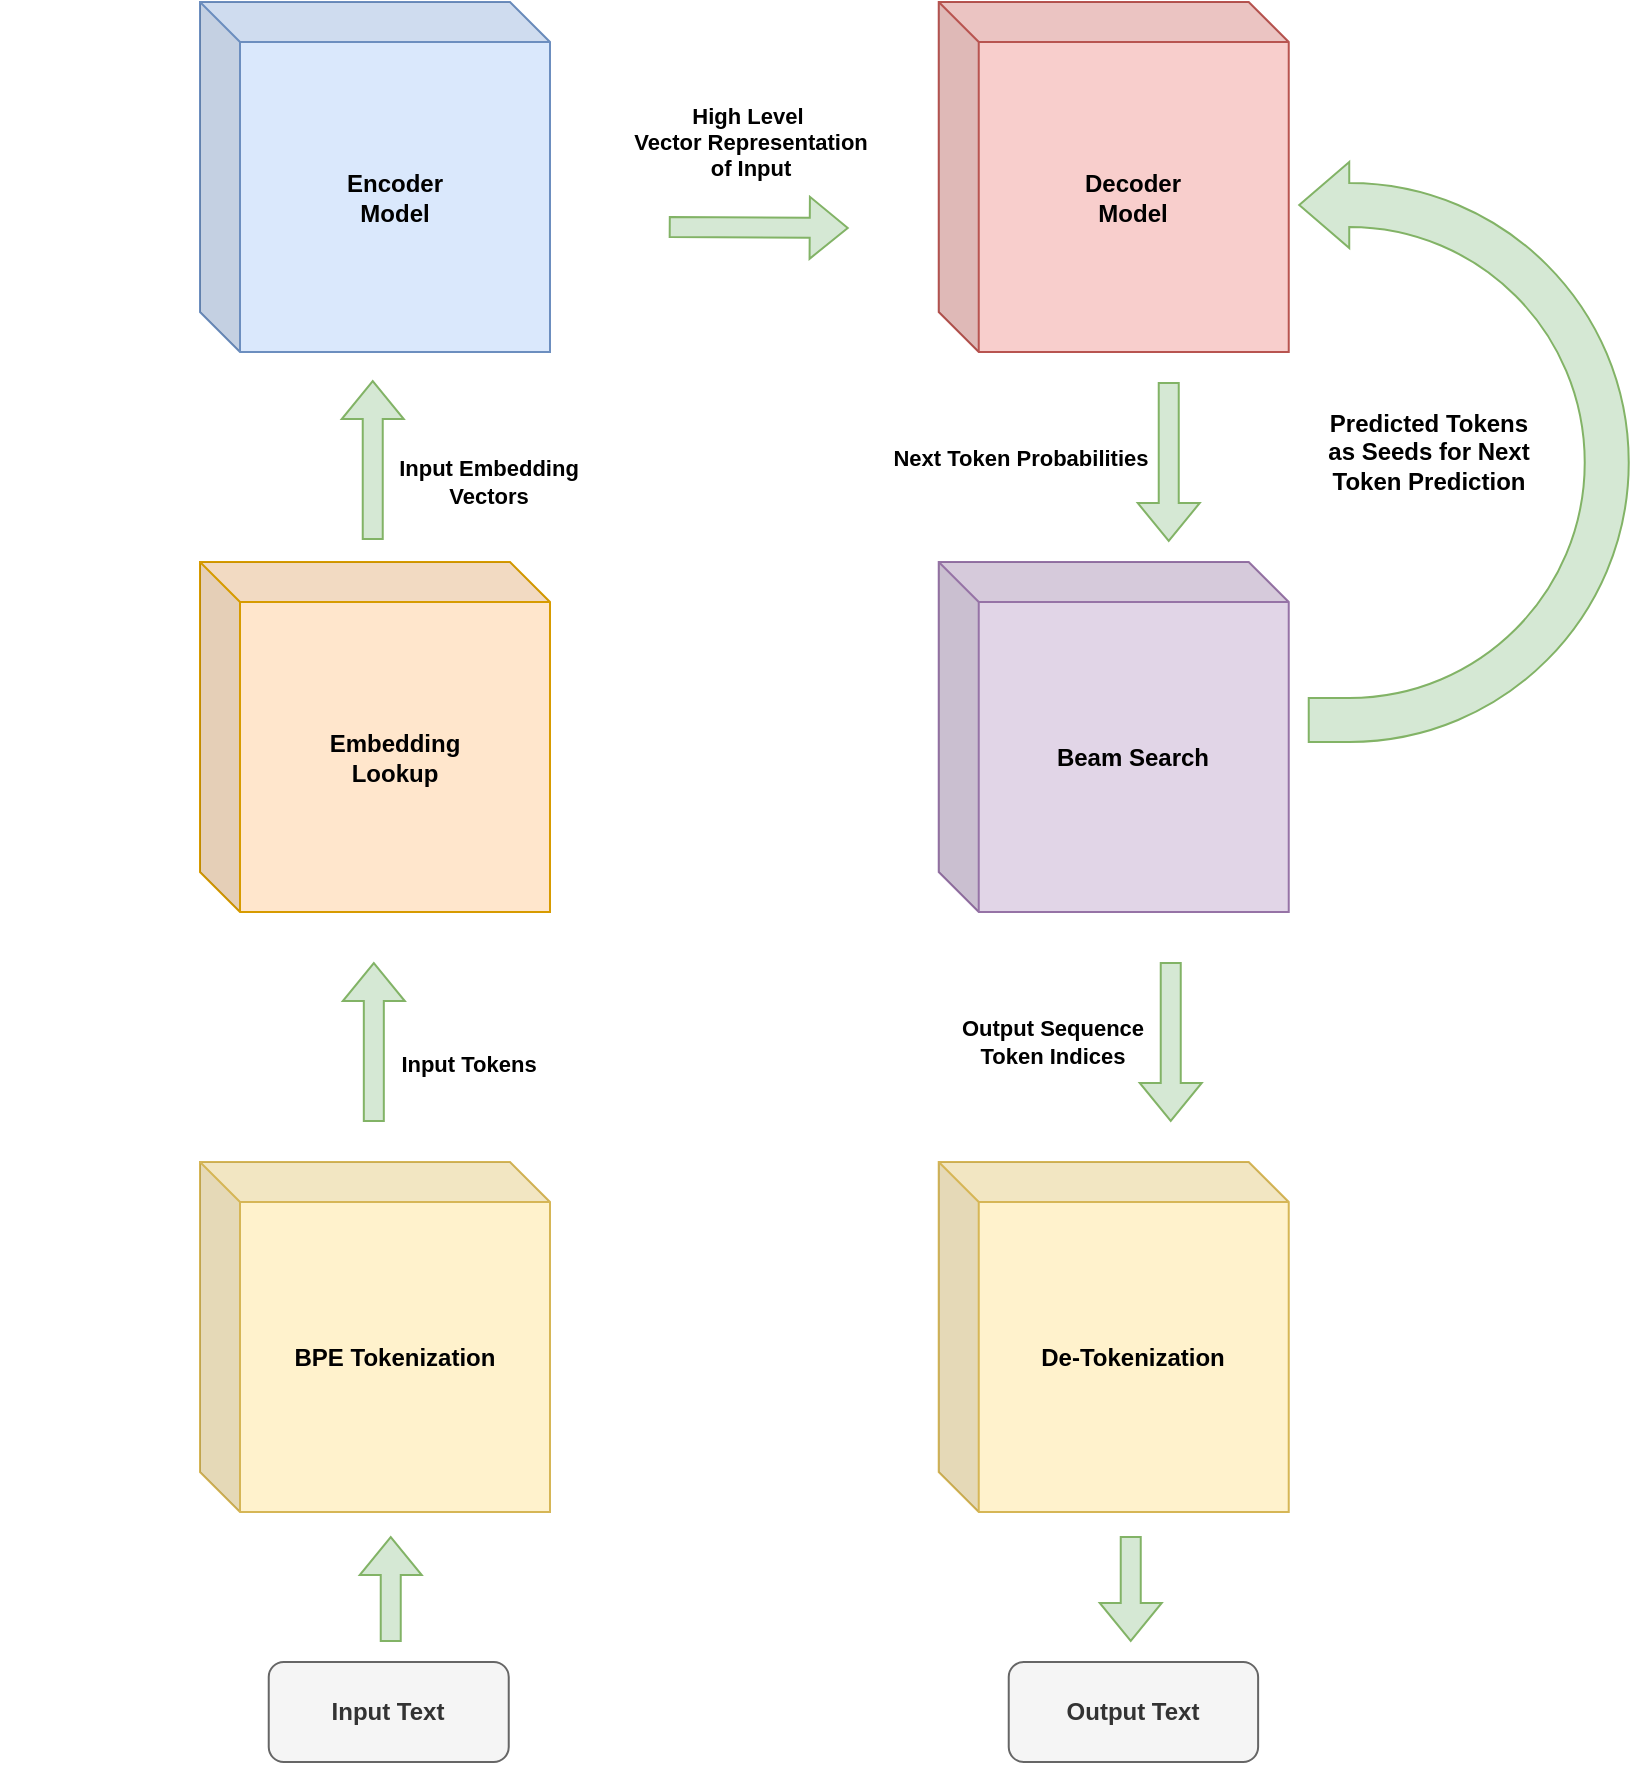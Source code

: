 <mxfile version="19.0.2" type="device" pages="8"><diagram id="VqtmXEyZ3m-Gd1XZSe6L" name="overview"><mxGraphModel dx="2032" dy="875" grid="1" gridSize="10" guides="1" tooltips="1" connect="1" arrows="1" fold="1" page="1" pageScale="1" pageWidth="850" pageHeight="1100" math="0" shadow="0"><root><mxCell id="0"/><mxCell id="1" parent="0"/><mxCell id="hFQTO-ksTpBk6kYHJWm9-7" value="&lt;b&gt;Encoder&lt;br&gt;Model&lt;/b&gt;" style="shape=cube;whiteSpace=wrap;html=1;boundedLbl=1;backgroundOutline=1;darkOpacity=0.05;darkOpacity2=0.1;rounded=1;fillColor=#dae8fc;strokeColor=#6c8ebf;" parent="1" vertex="1"><mxGeometry x="60.0" y="70" width="175" height="175" as="geometry"/></mxCell><mxCell id="hFQTO-ksTpBk6kYHJWm9-8" value="&lt;b&gt;BPE Tokenization&lt;/b&gt;" style="shape=cube;whiteSpace=wrap;html=1;boundedLbl=1;backgroundOutline=1;darkOpacity=0.05;darkOpacity2=0.1;rounded=1;fillColor=#fff2cc;strokeColor=#d6b656;" parent="1" vertex="1"><mxGeometry x="60" y="650" width="175" height="175" as="geometry"/></mxCell><mxCell id="hFQTO-ksTpBk6kYHJWm9-9" value="&lt;b&gt;Embedding&lt;br&gt;Lookup&lt;/b&gt;" style="shape=cube;whiteSpace=wrap;html=1;boundedLbl=1;backgroundOutline=1;darkOpacity=0.05;darkOpacity2=0.1;rounded=1;fillColor=#ffe6cc;strokeColor=#d79b00;" parent="1" vertex="1"><mxGeometry x="60.0" y="350" width="175" height="175" as="geometry"/></mxCell><mxCell id="hFQTO-ksTpBk6kYHJWm9-10" value="&lt;b&gt;Decoder&lt;br&gt;Model&lt;/b&gt;" style="shape=cube;whiteSpace=wrap;html=1;boundedLbl=1;backgroundOutline=1;darkOpacity=0.05;darkOpacity2=0.1;rounded=1;fillColor=#f8cecc;strokeColor=#b85450;" parent="1" vertex="1"><mxGeometry x="429.37" y="70" width="175" height="175" as="geometry"/></mxCell><mxCell id="hFQTO-ksTpBk6kYHJWm9-11" value="&lt;b&gt;Beam Search&lt;/b&gt;" style="shape=cube;whiteSpace=wrap;html=1;boundedLbl=1;backgroundOutline=1;darkOpacity=0.05;darkOpacity2=0.1;rounded=1;fillColor=#e1d5e7;strokeColor=#9673a6;" parent="1" vertex="1"><mxGeometry x="429.37" y="350" width="175" height="175" as="geometry"/></mxCell><mxCell id="hFQTO-ksTpBk6kYHJWm9-12" value="" style="shape=flexArrow;endArrow=classic;html=1;rounded=0;fillColor=#d5e8d4;strokeColor=#82b366;" parent="1" edge="1"><mxGeometry width="50" height="50" relative="1" as="geometry"><mxPoint x="146.91" y="630" as="sourcePoint"/><mxPoint x="146.91" y="550" as="targetPoint"/></mxGeometry></mxCell><mxCell id="hFQTO-ksTpBk6kYHJWm9-71" value="&lt;b&gt;Input Tokens&lt;/b&gt;" style="edgeLabel;html=1;align=center;verticalAlign=middle;resizable=0;points=[];labelBackgroundColor=none;" parent="hFQTO-ksTpBk6kYHJWm9-12" vertex="1" connectable="0"><mxGeometry x="-0.483" y="-4" relative="1" as="geometry"><mxPoint x="43" y="-9" as="offset"/></mxGeometry></mxCell><mxCell id="hFQTO-ksTpBk6kYHJWm9-13" value="&lt;b&gt;De-Tokenization&lt;/b&gt;" style="shape=cube;whiteSpace=wrap;html=1;boundedLbl=1;backgroundOutline=1;darkOpacity=0.05;darkOpacity2=0.1;rounded=1;fillColor=#fff2cc;strokeColor=#d6b656;" parent="1" vertex="1"><mxGeometry x="429.37" y="650" width="175" height="175" as="geometry"/></mxCell><mxCell id="hFQTO-ksTpBk6kYHJWm9-15" value="&lt;b&gt;Input Text&lt;/b&gt;" style="rounded=1;whiteSpace=wrap;html=1;fillColor=#f5f5f5;fontColor=#333333;strokeColor=#666666;" parent="1" vertex="1"><mxGeometry x="94.37" y="900" width="120" height="50" as="geometry"/></mxCell><mxCell id="hFQTO-ksTpBk6kYHJWm9-16" value="&lt;b&gt;Output Text&lt;/b&gt;" style="rounded=1;whiteSpace=wrap;html=1;fillColor=#f5f5f5;fontColor=#333333;strokeColor=#666666;" parent="1" vertex="1"><mxGeometry x="464.37" y="900" width="124.69" height="50" as="geometry"/></mxCell><mxCell id="hFQTO-ksTpBk6kYHJWm9-72" value="" style="shape=flexArrow;endArrow=classic;html=1;rounded=0;fillColor=#d5e8d4;strokeColor=#82b366;" parent="1" edge="1"><mxGeometry width="50" height="50" relative="1" as="geometry"><mxPoint x="146.37" y="339" as="sourcePoint"/><mxPoint x="146.37" y="259" as="targetPoint"/></mxGeometry></mxCell><mxCell id="hFQTO-ksTpBk6kYHJWm9-73" value="&lt;b&gt;Input Embedding&lt;br&gt;Vectors&lt;br&gt;&lt;/b&gt;" style="edgeLabel;html=1;align=center;verticalAlign=middle;resizable=0;points=[];labelBackgroundColor=none;" parent="hFQTO-ksTpBk6kYHJWm9-72" vertex="1" connectable="0"><mxGeometry x="-0.483" y="-4" relative="1" as="geometry"><mxPoint x="53" y="-9" as="offset"/></mxGeometry></mxCell><mxCell id="hFQTO-ksTpBk6kYHJWm9-77" value="" style="shape=flexArrow;endArrow=classic;html=1;rounded=0;fillColor=#d5e8d4;strokeColor=#82b366;" parent="1" edge="1"><mxGeometry width="50" height="50" relative="1" as="geometry"><mxPoint x="294.37" y="182.5" as="sourcePoint"/><mxPoint x="384.37" y="183" as="targetPoint"/></mxGeometry></mxCell><mxCell id="hFQTO-ksTpBk6kYHJWm9-78" value="&lt;b&gt;High Level&amp;nbsp;&lt;br&gt;Vector Representation&lt;br&gt;of Input&lt;br&gt;&lt;/b&gt;" style="edgeLabel;html=1;align=center;verticalAlign=middle;resizable=0;points=[];labelBackgroundColor=none;" parent="hFQTO-ksTpBk6kYHJWm9-77" vertex="1" connectable="0"><mxGeometry x="-0.483" y="-4" relative="1" as="geometry"><mxPoint x="17" y="-47" as="offset"/></mxGeometry></mxCell><mxCell id="hFQTO-ksTpBk6kYHJWm9-81" value="" style="shape=flexArrow;endArrow=classic;html=1;rounded=0;fillColor=#d5e8d4;strokeColor=#82b366;" parent="1" edge="1"><mxGeometry width="50" height="50" relative="1" as="geometry"><mxPoint x="544.37" y="260" as="sourcePoint"/><mxPoint x="544.37" y="340" as="targetPoint"/></mxGeometry></mxCell><mxCell id="hFQTO-ksTpBk6kYHJWm9-82" value="&lt;b&gt;Next Token Probabilities&lt;br&gt;&lt;/b&gt;" style="edgeLabel;html=1;align=center;verticalAlign=middle;resizable=0;points=[];labelBackgroundColor=none;" parent="hFQTO-ksTpBk6kYHJWm9-81" vertex="1" connectable="0"><mxGeometry x="-0.483" y="-4" relative="1" as="geometry"><mxPoint x="-71" y="17" as="offset"/></mxGeometry></mxCell><mxCell id="hFQTO-ksTpBk6kYHJWm9-91" value="&lt;b&gt;&lt;br&gt;&lt;/b&gt;" style="html=1;shadow=0;dashed=0;align=center;verticalAlign=middle;shape=mxgraph.arrows2.uTurnArrow;dy=11;arrowHead=43;dx2=25;rounded=1;direction=west;flipH=0;flipV=1;fillColor=#d5e8d4;strokeColor=#82b366;spacing=2;" parent="1" vertex="1"><mxGeometry x="614.37" y="150" width="160" height="290" as="geometry"/></mxCell><mxCell id="hFQTO-ksTpBk6kYHJWm9-94" value="" style="shape=flexArrow;endArrow=classic;html=1;rounded=0;fillColor=#d5e8d4;strokeColor=#82b366;" parent="1" edge="1"><mxGeometry width="50" height="50" relative="1" as="geometry"><mxPoint x="545.37" y="550" as="sourcePoint"/><mxPoint x="545.37" y="630" as="targetPoint"/></mxGeometry></mxCell><mxCell id="hFQTO-ksTpBk6kYHJWm9-95" value="&lt;b&gt;Output Sequence&lt;br&gt;Token Indices&lt;br&gt;&lt;/b&gt;" style="edgeLabel;html=1;align=center;verticalAlign=middle;resizable=0;points=[];labelBackgroundColor=none;" parent="hFQTO-ksTpBk6kYHJWm9-94" vertex="1" connectable="0"><mxGeometry x="-0.483" y="-4" relative="1" as="geometry"><mxPoint x="-56" y="19" as="offset"/></mxGeometry></mxCell><mxCell id="hFQTO-ksTpBk6kYHJWm9-100" value="" style="shape=flexArrow;endArrow=classic;html=1;rounded=0;fillColor=#d5e8d4;strokeColor=#82b366;" parent="1" edge="1"><mxGeometry width="50" height="50" relative="1" as="geometry"><mxPoint x="525.37" y="837" as="sourcePoint"/><mxPoint x="525.37" y="890" as="targetPoint"/></mxGeometry></mxCell><mxCell id="hFQTO-ksTpBk6kYHJWm9-102" value="" style="shape=flexArrow;endArrow=classic;html=1;rounded=0;fillColor=#d5e8d4;strokeColor=#82b366;" parent="1" edge="1"><mxGeometry width="50" height="50" relative="1" as="geometry"><mxPoint x="155.37" y="890" as="sourcePoint"/><mxPoint x="155.37" y="837" as="targetPoint"/></mxGeometry></mxCell><mxCell id="hFQTO-ksTpBk6kYHJWm9-103" value="&lt;b&gt;Predicted Tokens&lt;br&gt;as Seeds for Next&lt;br&gt;Token Prediction&lt;br&gt;&lt;/b&gt;" style="text;html=1;align=center;verticalAlign=middle;resizable=0;points=[];autosize=1;strokeColor=none;fillColor=none;" parent="1" vertex="1"><mxGeometry x="614.37" y="270" width="120" height="50" as="geometry"/></mxCell><mxCell id="QAsQ76IffvGOGUyASoeB-2" value="&amp;nbsp;" style="text;html=1;align=center;verticalAlign=middle;resizable=0;points=[];autosize=1;strokeColor=none;fillColor=none;fontSize=13;fontFamily=Helvetica;" parent="1" vertex="1"><mxGeometry x="-40" y="440" width="20" height="20" as="geometry"/></mxCell></root></mxGraphModel></diagram><diagram id="3Rj7YUZQOMJSJv2mhxmn" name="input_output"><mxGraphModel dx="1378" dy="905" grid="1" gridSize="10" guides="1" tooltips="1" connect="1" arrows="1" fold="1" page="1" pageScale="1" pageWidth="850" pageHeight="1100" math="0" shadow="0"><root><mxCell id="0"/><mxCell id="1" parent="0"/><mxCell id="cHfMjJXjUsXoAvtQLQrq-1" value="" style="group" vertex="1" connectable="0" parent="1"><mxGeometry y="135" width="300" height="60" as="geometry"/></mxCell><mxCell id="cHfMjJXjUsXoAvtQLQrq-2" value="" style="rounded=1;whiteSpace=wrap;html=1;labelBackgroundColor=none;fontFamily=Helvetica;fontSize=13;fillColor=#fff2cc;strokeColor=#d6b656;" vertex="1" parent="cHfMjJXjUsXoAvtQLQrq-1"><mxGeometry width="300" height="60" as="geometry"/></mxCell><mxCell id="cHfMjJXjUsXoAvtQLQrq-3" value="" style="endArrow=none;html=1;rounded=0;fontFamily=Helvetica;fontSize=13;entryX=1;entryY=0.5;entryDx=0;entryDy=0;exitX=0;exitY=0.5;exitDx=0;exitDy=0;fillColor=#fff2cc;strokeColor=#d6b656;" edge="1" parent="cHfMjJXjUsXoAvtQLQrq-1" source="cHfMjJXjUsXoAvtQLQrq-2" target="cHfMjJXjUsXoAvtQLQrq-2"><mxGeometry width="50" height="50" relative="1" as="geometry"><mxPoint x="-12" y="130" as="sourcePoint"/><mxPoint x="48" y="80" as="targetPoint"/></mxGeometry></mxCell><mxCell id="cHfMjJXjUsXoAvtQLQrq-4" value="&lt;b&gt;Source Before Fix&lt;/b&gt;" style="text;html=1;strokeColor=none;fillColor=none;align=center;verticalAlign=middle;whiteSpace=wrap;rounded=0;labelBackgroundColor=none;fontFamily=Helvetica;fontSize=13;" vertex="1" parent="cHfMjJXjUsXoAvtQLQrq-1"><mxGeometry x="84.5" width="131" height="30" as="geometry"/></mxCell><mxCell id="cHfMjJXjUsXoAvtQLQrq-5" value="&lt;font face=&quot;Lucida Console&quot;&gt;c.content().readBytes(CONTENT_LENGTH)&lt;/font&gt;" style="text;html=1;strokeColor=none;fillColor=none;align=center;verticalAlign=middle;whiteSpace=wrap;rounded=0;labelBackgroundColor=none;fontFamily=Helvetica;fontSize=13;" vertex="1" parent="cHfMjJXjUsXoAvtQLQrq-1"><mxGeometry x="12" y="30" width="276" height="30" as="geometry"/></mxCell><mxCell id="cHfMjJXjUsXoAvtQLQrq-6" value="" style="group" vertex="1" connectable="0" parent="1"><mxGeometry x="540" y="135" width="300" height="60" as="geometry"/></mxCell><mxCell id="cHfMjJXjUsXoAvtQLQrq-7" value="" style="rounded=1;whiteSpace=wrap;html=1;labelBackgroundColor=none;fontFamily=Helvetica;fontSize=13;fillColor=#d5e8d4;strokeColor=#82b366;" vertex="1" parent="cHfMjJXjUsXoAvtQLQrq-6"><mxGeometry width="300" height="60" as="geometry"/></mxCell><mxCell id="cHfMjJXjUsXoAvtQLQrq-8" value="" style="endArrow=none;html=1;rounded=0;fontFamily=Helvetica;fontSize=13;entryX=1;entryY=0.5;entryDx=0;entryDy=0;exitX=0;exitY=0.5;exitDx=0;exitDy=0;fillColor=#d5e8d4;strokeColor=#82b366;" edge="1" parent="cHfMjJXjUsXoAvtQLQrq-6" source="cHfMjJXjUsXoAvtQLQrq-7" target="cHfMjJXjUsXoAvtQLQrq-7"><mxGeometry width="50" height="50" relative="1" as="geometry"><mxPoint x="-12" y="130" as="sourcePoint"/><mxPoint x="48" y="80" as="targetPoint"/></mxGeometry></mxCell><mxCell id="cHfMjJXjUsXoAvtQLQrq-9" value="&lt;b&gt;Source After Fix&lt;/b&gt;" style="text;html=1;strokeColor=none;fillColor=none;align=center;verticalAlign=middle;whiteSpace=wrap;rounded=0;labelBackgroundColor=none;fontFamily=Helvetica;fontSize=13;" vertex="1" parent="cHfMjJXjUsXoAvtQLQrq-6"><mxGeometry x="84.5" width="131" height="30" as="geometry"/></mxCell><mxCell id="cHfMjJXjUsXoAvtQLQrq-10" value="&lt;font face=&quot;Lucida Console&quot;&gt;c.content().readSlice(CONTENT_LENGTH)&lt;/font&gt;" style="text;html=1;strokeColor=none;fillColor=none;align=center;verticalAlign=middle;whiteSpace=wrap;rounded=0;labelBackgroundColor=none;fontFamily=Helvetica;fontSize=13;" vertex="1" parent="cHfMjJXjUsXoAvtQLQrq-6"><mxGeometry x="12" y="30" width="276" height="30" as="geometry"/></mxCell><mxCell id="cHfMjJXjUsXoAvtQLQrq-11" style="edgeStyle=orthogonalEdgeStyle;rounded=0;orthogonalLoop=1;jettySize=auto;html=1;exitX=1;exitY=0.5;exitDx=0;exitDy=0;fontFamily=Helvetica;fontSize=13;entryX=0;entryY=0.5;entryDx=0;entryDy=0;" edge="1" parent="1" source="cHfMjJXjUsXoAvtQLQrq-12" target="cHfMjJXjUsXoAvtQLQrq-7"><mxGeometry relative="1" as="geometry"><mxPoint x="150" y="335" as="targetPoint"/></mxGeometry></mxCell><mxCell id="cHfMjJXjUsXoAvtQLQrq-12" value="&lt;font face=&quot;Helvetica&quot;&gt;BugFix &lt;br&gt;Recommendation&lt;br&gt;System&lt;br&gt;&lt;/font&gt;" style="rounded=1;whiteSpace=wrap;html=1;labelBackgroundColor=none;fontFamily=Lucida Console;fontSize=13;fillColor=#dae8fc;strokeColor=#6c8ebf;" vertex="1" parent="1"><mxGeometry x="340" y="120" width="160" height="90" as="geometry"/></mxCell><mxCell id="cHfMjJXjUsXoAvtQLQrq-13" style="edgeStyle=orthogonalEdgeStyle;rounded=0;orthogonalLoop=1;jettySize=auto;html=1;entryX=0;entryY=0.5;entryDx=0;entryDy=0;fontFamily=Helvetica;fontSize=13;exitX=1;exitY=0.5;exitDx=0;exitDy=0;" edge="1" parent="1" source="cHfMjJXjUsXoAvtQLQrq-2" target="cHfMjJXjUsXoAvtQLQrq-12"><mxGeometry relative="1" as="geometry"/></mxCell></root></mxGraphModel></diagram><diagram id="TZoEmYXyZ8aahcuTUORs" name="tokenization"><mxGraphModel dx="1244" dy="921" grid="1" gridSize="10" guides="1" tooltips="1" connect="1" arrows="1" fold="1" page="1" pageScale="1" pageWidth="850" pageHeight="1100" math="0" shadow="0"><root><mxCell id="0"/><mxCell id="1" parent="0"/><mxCell id="OQCJ8-w5Mz05U_xOVSEE-51" value="" style="group" vertex="1" connectable="0" parent="1"><mxGeometry x="20" y="360" width="610" height="160" as="geometry"/></mxCell><mxCell id="OQCJ8-w5Mz05U_xOVSEE-52" value="" style="group" vertex="1" connectable="0" parent="OQCJ8-w5Mz05U_xOVSEE-51"><mxGeometry width="610" height="160" as="geometry"/></mxCell><mxCell id="OQCJ8-w5Mz05U_xOVSEE-13" value="" style="rounded=1;whiteSpace=wrap;html=1;labelBackgroundColor=none;fontFamily=Helvetica;fontSize=13;fillColor=#dae8fc;strokeColor=#6c8ebf;container=0;" vertex="1" parent="OQCJ8-w5Mz05U_xOVSEE-52"><mxGeometry width="610" height="160" as="geometry"/></mxCell><mxCell id="OQCJ8-w5Mz05U_xOVSEE-15" value="&lt;b&gt;Tokenized Source Code&lt;/b&gt;" style="text;html=1;strokeColor=none;fillColor=none;align=center;verticalAlign=middle;whiteSpace=wrap;rounded=0;labelBackgroundColor=none;fontFamily=Helvetica;fontSize=13;container=0;" vertex="1" parent="OQCJ8-w5Mz05U_xOVSEE-52"><mxGeometry x="136.743" width="336.513" height="45.474" as="geometry"/></mxCell><mxCell id="OQCJ8-w5Mz05U_xOVSEE-14" value="" style="endArrow=none;html=1;rounded=0;fontFamily=Helvetica;fontSize=13;entryX=1;entryY=0.5;entryDx=0;entryDy=0;exitX=0;exitY=0.5;exitDx=0;exitDy=0;fillColor=#dae8fc;strokeColor=#6c8ebf;" edge="1" parent="OQCJ8-w5Mz05U_xOVSEE-52"><mxGeometry width="50" height="50" relative="1" as="geometry"><mxPoint y="45.476" as="sourcePoint"/><mxPoint x="610" y="45.476" as="targetPoint"/></mxGeometry></mxCell><mxCell id="OQCJ8-w5Mz05U_xOVSEE-37" value="CON" style="rounded=1;whiteSpace=wrap;html=1;labelBackgroundColor=none;fontFamily=Lucida Console;fontSize=13;gradientColor=none;container=0;" vertex="1" parent="OQCJ8-w5Mz05U_xOVSEE-52"><mxGeometry x="195" y="110.005" width="40" height="40" as="geometry"/></mxCell><mxCell id="OQCJ8-w5Mz05U_xOVSEE-38" value="TENT" style="rounded=1;whiteSpace=wrap;html=1;labelBackgroundColor=none;fontFamily=Lucida Console;fontSize=13;gradientColor=none;container=0;" vertex="1" parent="OQCJ8-w5Mz05U_xOVSEE-52"><mxGeometry x="255" y="110.005" width="40" height="40" as="geometry"/></mxCell><mxCell id="OQCJ8-w5Mz05U_xOVSEE-39" value="_" style="rounded=1;whiteSpace=wrap;html=1;labelBackgroundColor=none;fontFamily=Lucida Console;fontSize=13;gradientColor=none;container=0;" vertex="1" parent="OQCJ8-w5Mz05U_xOVSEE-52"><mxGeometry x="315" y="110.005" width="40" height="40" as="geometry"/></mxCell><mxCell id="OQCJ8-w5Mz05U_xOVSEE-40" value="LEN" style="rounded=1;whiteSpace=wrap;html=1;labelBackgroundColor=none;fontFamily=Lucida Console;fontSize=13;gradientColor=none;container=0;" vertex="1" parent="OQCJ8-w5Mz05U_xOVSEE-52"><mxGeometry x="375" y="110.005" width="40" height="40" as="geometry"/></mxCell><mxCell id="OQCJ8-w5Mz05U_xOVSEE-41" value="G" style="rounded=1;whiteSpace=wrap;html=1;labelBackgroundColor=none;fontFamily=Lucida Console;fontSize=13;gradientColor=none;container=0;" vertex="1" parent="OQCJ8-w5Mz05U_xOVSEE-52"><mxGeometry x="435" y="110.005" width="40" height="40" as="geometry"/></mxCell><mxCell id="OQCJ8-w5Mz05U_xOVSEE-18" value="c" style="rounded=1;whiteSpace=wrap;html=1;labelBackgroundColor=none;fontFamily=Lucida Console;fontSize=13;gradientColor=none;container=0;" vertex="1" parent="OQCJ8-w5Mz05U_xOVSEE-52"><mxGeometry x="15" y="60.002" width="40" height="40" as="geometry"/></mxCell><mxCell id="OQCJ8-w5Mz05U_xOVSEE-19" value="." style="rounded=1;whiteSpace=wrap;html=1;labelBackgroundColor=none;fontFamily=Lucida Console;fontSize=13;gradientColor=none;container=0;" vertex="1" parent="OQCJ8-w5Mz05U_xOVSEE-52"><mxGeometry x="75" y="60.002" width="40" height="40" as="geometry"/></mxCell><mxCell id="OQCJ8-w5Mz05U_xOVSEE-26" value="con" style="rounded=1;whiteSpace=wrap;html=1;labelBackgroundColor=none;fontFamily=Lucida Console;fontSize=13;gradientColor=none;container=0;" vertex="1" parent="OQCJ8-w5Mz05U_xOVSEE-52"><mxGeometry x="135" y="60.002" width="40" height="40" as="geometry"/></mxCell><mxCell id="OQCJ8-w5Mz05U_xOVSEE-28" value="tent" style="rounded=1;whiteSpace=wrap;html=1;labelBackgroundColor=none;fontFamily=Lucida Console;fontSize=13;gradientColor=none;container=0;" vertex="1" parent="OQCJ8-w5Mz05U_xOVSEE-52"><mxGeometry x="195" y="60.002" width="40" height="40" as="geometry"/></mxCell><mxCell id="OQCJ8-w5Mz05U_xOVSEE-29" value="(" style="rounded=1;whiteSpace=wrap;html=1;labelBackgroundColor=none;fontFamily=Lucida Console;fontSize=13;gradientColor=none;container=0;" vertex="1" parent="OQCJ8-w5Mz05U_xOVSEE-52"><mxGeometry x="255" y="60.002" width="40" height="40" as="geometry"/></mxCell><mxCell id="OQCJ8-w5Mz05U_xOVSEE-30" value=")" style="rounded=1;whiteSpace=wrap;html=1;labelBackgroundColor=none;fontFamily=Lucida Console;fontSize=13;gradientColor=none;container=0;" vertex="1" parent="OQCJ8-w5Mz05U_xOVSEE-52"><mxGeometry x="315" y="60.002" width="40" height="40" as="geometry"/></mxCell><mxCell id="OQCJ8-w5Mz05U_xOVSEE-31" value="re" style="rounded=1;whiteSpace=wrap;html=1;labelBackgroundColor=none;fontFamily=Lucida Console;fontSize=13;gradientColor=none;container=0;" vertex="1" parent="OQCJ8-w5Mz05U_xOVSEE-52"><mxGeometry x="435" y="60.002" width="40" height="40" as="geometry"/></mxCell><mxCell id="OQCJ8-w5Mz05U_xOVSEE-32" value="ad" style="rounded=1;whiteSpace=wrap;html=1;labelBackgroundColor=none;fontFamily=Lucida Console;fontSize=13;gradientColor=none;container=0;" vertex="1" parent="OQCJ8-w5Mz05U_xOVSEE-52"><mxGeometry x="495" y="60.002" width="40" height="40" as="geometry"/></mxCell><mxCell id="OQCJ8-w5Mz05U_xOVSEE-33" value="s" style="rounded=1;whiteSpace=wrap;html=1;labelBackgroundColor=none;fontFamily=Lucida Console;fontSize=13;gradientColor=none;container=0;" vertex="1" parent="OQCJ8-w5Mz05U_xOVSEE-52"><mxGeometry x="75" y="110.002" width="40" height="40" as="geometry"/></mxCell><mxCell id="OQCJ8-w5Mz05U_xOVSEE-34" value="(" style="rounded=1;whiteSpace=wrap;html=1;labelBackgroundColor=none;fontFamily=Lucida Console;fontSize=13;gradientColor=none;container=0;" vertex="1" parent="OQCJ8-w5Mz05U_xOVSEE-52"><mxGeometry x="135" y="110.002" width="40" height="40" as="geometry"/></mxCell><mxCell id="ZPuc7-j2yFb60KEMCl4q-19" value="By" style="rounded=1;whiteSpace=wrap;html=1;labelBackgroundColor=none;fontFamily=Lucida Console;fontSize=13;gradientColor=none;container=0;" vertex="1" parent="OQCJ8-w5Mz05U_xOVSEE-52"><mxGeometry x="555" y="60.002" width="40" height="40" as="geometry"/></mxCell><mxCell id="ZPuc7-j2yFb60KEMCl4q-20" value="te" style="rounded=1;whiteSpace=wrap;html=1;labelBackgroundColor=none;fontFamily=Lucida Console;fontSize=13;gradientColor=none;container=0;" vertex="1" parent="OQCJ8-w5Mz05U_xOVSEE-52"><mxGeometry x="15" y="110.002" width="40" height="40" as="geometry"/></mxCell><mxCell id="ZPuc7-j2yFb60KEMCl4q-21" value="." style="rounded=1;whiteSpace=wrap;html=1;labelBackgroundColor=none;fontFamily=Lucida Console;fontSize=13;gradientColor=none;container=0;" vertex="1" parent="OQCJ8-w5Mz05U_xOVSEE-52"><mxGeometry x="375" y="60.002" width="40" height="40" as="geometry"/></mxCell><mxCell id="ZPuc7-j2yFb60KEMCl4q-22" value="TH" style="rounded=1;whiteSpace=wrap;html=1;labelBackgroundColor=none;fontFamily=Lucida Console;fontSize=13;gradientColor=none;container=0;" vertex="1" parent="OQCJ8-w5Mz05U_xOVSEE-52"><mxGeometry x="495" y="110.005" width="40" height="40" as="geometry"/></mxCell><mxCell id="OQCJ8-w5Mz05U_xOVSEE-1" value="" style="group" vertex="1" connectable="0" parent="OQCJ8-w5Mz05U_xOVSEE-52"><mxGeometry x="85" y="-290" width="440" height="60" as="geometry"/></mxCell><mxCell id="OQCJ8-w5Mz05U_xOVSEE-53" value="" style="group" vertex="1" connectable="0" parent="OQCJ8-w5Mz05U_xOVSEE-1"><mxGeometry width="440.0" height="60" as="geometry"/></mxCell><mxCell id="OQCJ8-w5Mz05U_xOVSEE-2" value="" style="rounded=1;whiteSpace=wrap;html=1;labelBackgroundColor=none;fontFamily=Helvetica;fontSize=13;fillColor=#f5f5f5;strokeColor=#666666;fontColor=#333333;" vertex="1" parent="OQCJ8-w5Mz05U_xOVSEE-53"><mxGeometry width="440.0" height="60" as="geometry"/></mxCell><mxCell id="OQCJ8-w5Mz05U_xOVSEE-4" value="&lt;b&gt;Raw Source Code&lt;/b&gt;" style="text;html=1;strokeColor=none;fillColor=none;align=center;verticalAlign=middle;whiteSpace=wrap;rounded=0;labelBackgroundColor=none;fontFamily=Helvetica;fontSize=13;" vertex="1" parent="OQCJ8-w5Mz05U_xOVSEE-53"><mxGeometry x="123.933" width="192.133" height="30" as="geometry"/></mxCell><mxCell id="OQCJ8-w5Mz05U_xOVSEE-5" value="&lt;font face=&quot;Lucida Console&quot;&gt;c.content().readBytes(CONTENT_LENGTH)&lt;/font&gt;" style="text;html=1;strokeColor=none;fillColor=none;align=center;verticalAlign=middle;whiteSpace=wrap;rounded=0;labelBackgroundColor=none;fontFamily=Helvetica;fontSize=13;" vertex="1" parent="OQCJ8-w5Mz05U_xOVSEE-53"><mxGeometry x="17.6" y="30" width="404.8" height="30" as="geometry"/></mxCell><mxCell id="OQCJ8-w5Mz05U_xOVSEE-3" value="" style="endArrow=none;html=1;rounded=0;fontFamily=Helvetica;fontSize=13;entryX=1;entryY=0.5;entryDx=0;entryDy=0;exitX=0;exitY=0.5;exitDx=0;exitDy=0;fillColor=#f5f5f5;strokeColor=#666666;" edge="1" parent="OQCJ8-w5Mz05U_xOVSEE-53" source="OQCJ8-w5Mz05U_xOVSEE-2" target="OQCJ8-w5Mz05U_xOVSEE-2"><mxGeometry width="50" height="50" relative="1" as="geometry"><mxPoint x="-17.6" y="130" as="sourcePoint"/><mxPoint x="70.4" y="80" as="targetPoint"/></mxGeometry></mxCell><mxCell id="ZPuc7-j2yFb60KEMCl4q-23" value=")" style="rounded=1;whiteSpace=wrap;html=1;labelBackgroundColor=none;fontFamily=Lucida Console;fontSize=13;gradientColor=none;container=0;" vertex="1" parent="OQCJ8-w5Mz05U_xOVSEE-52"><mxGeometry x="555" y="110.002" width="40" height="40" as="geometry"/></mxCell><mxCell id="ZPuc7-j2yFb60KEMCl4q-8" style="edgeStyle=orthogonalEdgeStyle;rounded=0;orthogonalLoop=1;jettySize=auto;html=1;entryX=0.011;entryY=0;entryDx=0;entryDy=0;entryPerimeter=0;fontFamily=Lucida Console;fontSize=13;" edge="1" parent="1" source="ZPuc7-j2yFb60KEMCl4q-1" target="OQCJ8-w5Mz05U_xOVSEE-15"><mxGeometry relative="1" as="geometry"/></mxCell><mxCell id="ZPuc7-j2yFb60KEMCl4q-1" value="&lt;font face=&quot;Helvetica&quot;&gt;&lt;b&gt;BPE Tokenizer&lt;/b&gt;&lt;br&gt;&lt;/font&gt;" style="rounded=1;whiteSpace=wrap;html=1;labelBackgroundColor=none;fontFamily=Lucida Console;fontSize=13;fillColor=#fff2cc;strokeColor=#d6b656;" vertex="1" parent="1"><mxGeometry x="80" y="196" width="160" height="90" as="geometry"/></mxCell><mxCell id="ZPuc7-j2yFb60KEMCl4q-11" style="edgeStyle=orthogonalEdgeStyle;rounded=0;orthogonalLoop=1;jettySize=auto;html=1;entryX=0.908;entryY=1.005;entryDx=0;entryDy=0;entryPerimeter=0;fontFamily=Lucida Console;fontSize=13;" edge="1" parent="1" source="ZPuc7-j2yFb60KEMCl4q-2" target="OQCJ8-w5Mz05U_xOVSEE-5"><mxGeometry relative="1" as="geometry"/></mxCell><mxCell id="ZPuc7-j2yFb60KEMCl4q-2" value="&lt;font face=&quot;Helvetica&quot;&gt;&lt;b&gt;De-Tokenizer&lt;/b&gt;&lt;br&gt;&lt;/font&gt;" style="rounded=1;whiteSpace=wrap;html=1;labelBackgroundColor=none;fontFamily=Lucida Console;fontSize=13;fillColor=#ffe6cc;strokeColor=#d79b00;" vertex="1" parent="1"><mxGeometry x="410" y="196" width="160" height="90" as="geometry"/></mxCell><mxCell id="ZPuc7-j2yFb60KEMCl4q-9" style="edgeStyle=orthogonalEdgeStyle;rounded=0;orthogonalLoop=1;jettySize=auto;html=1;entryX=0.5;entryY=0;entryDx=0;entryDy=0;fontFamily=Lucida Console;fontSize=13;" edge="1" parent="1" target="ZPuc7-j2yFb60KEMCl4q-1"><mxGeometry relative="1" as="geometry"><mxPoint x="160" y="130" as="sourcePoint"/></mxGeometry></mxCell><mxCell id="ZPuc7-j2yFb60KEMCl4q-12" style="edgeStyle=orthogonalEdgeStyle;rounded=0;orthogonalLoop=1;jettySize=auto;html=1;fontFamily=Lucida Console;fontSize=13;exitX=0.771;exitY=-0.005;exitDx=0;exitDy=0;exitPerimeter=0;" edge="1" parent="1" source="OQCJ8-w5Mz05U_xOVSEE-13" target="ZPuc7-j2yFb60KEMCl4q-2"><mxGeometry relative="1" as="geometry"/></mxCell></root></mxGraphModel></diagram><diagram id="ktoXK55d6D_esoNtFwHL" name="embedding"><mxGraphModel dx="1182" dy="875" grid="1" gridSize="10" guides="1" tooltips="1" connect="1" arrows="1" fold="1" page="1" pageScale="1" pageWidth="850" pageHeight="1100" math="0" shadow="0"><root><mxCell id="0"/><mxCell id="1" parent="0"/><mxCell id="1gacGi_-dY2ygoB1kwCq-1" value="" style="group" vertex="1" connectable="0" parent="1"><mxGeometry x="30" y="50" width="610" height="160" as="geometry"/></mxCell><mxCell id="1gacGi_-dY2ygoB1kwCq-2" value="" style="group" vertex="1" connectable="0" parent="1gacGi_-dY2ygoB1kwCq-1"><mxGeometry width="610" height="160" as="geometry"/></mxCell><mxCell id="1gacGi_-dY2ygoB1kwCq-3" value="" style="rounded=1;whiteSpace=wrap;html=1;labelBackgroundColor=none;fontFamily=Helvetica;fontSize=13;fillColor=#dae8fc;strokeColor=#6c8ebf;container=0;" vertex="1" parent="1gacGi_-dY2ygoB1kwCq-2"><mxGeometry width="610" height="160" as="geometry"/></mxCell><mxCell id="1gacGi_-dY2ygoB1kwCq-4" value="&lt;b&gt;Tokenized Source Code&lt;/b&gt;" style="text;html=1;strokeColor=none;fillColor=none;align=center;verticalAlign=middle;whiteSpace=wrap;rounded=0;labelBackgroundColor=none;fontFamily=Helvetica;fontSize=13;container=0;" vertex="1" parent="1gacGi_-dY2ygoB1kwCq-2"><mxGeometry x="136.743" width="336.513" height="45.474" as="geometry"/></mxCell><mxCell id="1gacGi_-dY2ygoB1kwCq-5" value="" style="endArrow=none;html=1;rounded=0;fontFamily=Helvetica;fontSize=13;entryX=1;entryY=0.5;entryDx=0;entryDy=0;exitX=0;exitY=0.5;exitDx=0;exitDy=0;fillColor=#dae8fc;strokeColor=#6c8ebf;" edge="1" parent="1gacGi_-dY2ygoB1kwCq-2"><mxGeometry width="50" height="50" relative="1" as="geometry"><mxPoint y="45.476" as="sourcePoint"/><mxPoint x="610" y="45.476" as="targetPoint"/></mxGeometry></mxCell><mxCell id="1gacGi_-dY2ygoB1kwCq-6" value="CON" style="rounded=1;whiteSpace=wrap;html=1;labelBackgroundColor=none;fontFamily=Lucida Console;fontSize=13;gradientColor=none;container=0;" vertex="1" parent="1gacGi_-dY2ygoB1kwCq-2"><mxGeometry x="195" y="110.005" width="40" height="40" as="geometry"/></mxCell><mxCell id="1gacGi_-dY2ygoB1kwCq-7" value="TENT" style="rounded=1;whiteSpace=wrap;html=1;labelBackgroundColor=none;fontFamily=Lucida Console;fontSize=13;gradientColor=none;container=0;" vertex="1" parent="1gacGi_-dY2ygoB1kwCq-2"><mxGeometry x="255" y="110.005" width="40" height="40" as="geometry"/></mxCell><mxCell id="1gacGi_-dY2ygoB1kwCq-8" value="_" style="rounded=1;whiteSpace=wrap;html=1;labelBackgroundColor=none;fontFamily=Lucida Console;fontSize=13;gradientColor=none;container=0;" vertex="1" parent="1gacGi_-dY2ygoB1kwCq-2"><mxGeometry x="315" y="110.005" width="40" height="40" as="geometry"/></mxCell><mxCell id="1gacGi_-dY2ygoB1kwCq-9" value="LEN" style="rounded=1;whiteSpace=wrap;html=1;labelBackgroundColor=none;fontFamily=Lucida Console;fontSize=13;gradientColor=none;container=0;" vertex="1" parent="1gacGi_-dY2ygoB1kwCq-2"><mxGeometry x="375" y="110.005" width="40" height="40" as="geometry"/></mxCell><mxCell id="1gacGi_-dY2ygoB1kwCq-10" value="G" style="rounded=1;whiteSpace=wrap;html=1;labelBackgroundColor=none;fontFamily=Lucida Console;fontSize=13;gradientColor=none;container=0;" vertex="1" parent="1gacGi_-dY2ygoB1kwCq-2"><mxGeometry x="435" y="110.005" width="40" height="40" as="geometry"/></mxCell><mxCell id="1gacGi_-dY2ygoB1kwCq-11" value="c" style="rounded=1;whiteSpace=wrap;html=1;labelBackgroundColor=none;fontFamily=Lucida Console;fontSize=13;gradientColor=none;container=0;" vertex="1" parent="1gacGi_-dY2ygoB1kwCq-2"><mxGeometry x="15" y="60.002" width="40" height="40" as="geometry"/></mxCell><mxCell id="1gacGi_-dY2ygoB1kwCq-12" value="." style="rounded=1;whiteSpace=wrap;html=1;labelBackgroundColor=none;fontFamily=Lucida Console;fontSize=13;gradientColor=none;container=0;" vertex="1" parent="1gacGi_-dY2ygoB1kwCq-2"><mxGeometry x="75" y="60.002" width="40" height="40" as="geometry"/></mxCell><mxCell id="1gacGi_-dY2ygoB1kwCq-13" value="con" style="rounded=1;whiteSpace=wrap;html=1;labelBackgroundColor=none;fontFamily=Lucida Console;fontSize=13;gradientColor=none;container=0;" vertex="1" parent="1gacGi_-dY2ygoB1kwCq-2"><mxGeometry x="135" y="60.002" width="40" height="40" as="geometry"/></mxCell><mxCell id="1gacGi_-dY2ygoB1kwCq-14" value="tent" style="rounded=1;whiteSpace=wrap;html=1;labelBackgroundColor=none;fontFamily=Lucida Console;fontSize=13;gradientColor=none;container=0;" vertex="1" parent="1gacGi_-dY2ygoB1kwCq-2"><mxGeometry x="195" y="60.002" width="40" height="40" as="geometry"/></mxCell><mxCell id="1gacGi_-dY2ygoB1kwCq-15" value="(" style="rounded=1;whiteSpace=wrap;html=1;labelBackgroundColor=none;fontFamily=Lucida Console;fontSize=13;gradientColor=none;container=0;" vertex="1" parent="1gacGi_-dY2ygoB1kwCq-2"><mxGeometry x="255" y="60.002" width="40" height="40" as="geometry"/></mxCell><mxCell id="1gacGi_-dY2ygoB1kwCq-16" value=")" style="rounded=1;whiteSpace=wrap;html=1;labelBackgroundColor=none;fontFamily=Lucida Console;fontSize=13;gradientColor=none;container=0;" vertex="1" parent="1gacGi_-dY2ygoB1kwCq-2"><mxGeometry x="315" y="60.002" width="40" height="40" as="geometry"/></mxCell><mxCell id="1gacGi_-dY2ygoB1kwCq-17" value="re" style="rounded=1;whiteSpace=wrap;html=1;labelBackgroundColor=none;fontFamily=Lucida Console;fontSize=13;gradientColor=none;container=0;" vertex="1" parent="1gacGi_-dY2ygoB1kwCq-2"><mxGeometry x="435" y="60.002" width="40" height="40" as="geometry"/></mxCell><mxCell id="1gacGi_-dY2ygoB1kwCq-18" value="ad" style="rounded=1;whiteSpace=wrap;html=1;labelBackgroundColor=none;fontFamily=Lucida Console;fontSize=13;gradientColor=none;container=0;" vertex="1" parent="1gacGi_-dY2ygoB1kwCq-2"><mxGeometry x="495" y="60.002" width="40" height="40" as="geometry"/></mxCell><mxCell id="1gacGi_-dY2ygoB1kwCq-19" value="s" style="rounded=1;whiteSpace=wrap;html=1;labelBackgroundColor=none;fontFamily=Lucida Console;fontSize=13;gradientColor=none;container=0;" vertex="1" parent="1gacGi_-dY2ygoB1kwCq-2"><mxGeometry x="75" y="110.002" width="40" height="40" as="geometry"/></mxCell><mxCell id="1gacGi_-dY2ygoB1kwCq-20" value="(" style="rounded=1;whiteSpace=wrap;html=1;labelBackgroundColor=none;fontFamily=Lucida Console;fontSize=13;gradientColor=none;container=0;" vertex="1" parent="1gacGi_-dY2ygoB1kwCq-2"><mxGeometry x="135" y="110.002" width="40" height="40" as="geometry"/></mxCell><mxCell id="1gacGi_-dY2ygoB1kwCq-21" value="By" style="rounded=1;whiteSpace=wrap;html=1;labelBackgroundColor=none;fontFamily=Lucida Console;fontSize=13;gradientColor=none;container=0;" vertex="1" parent="1gacGi_-dY2ygoB1kwCq-2"><mxGeometry x="555" y="60.002" width="40" height="40" as="geometry"/></mxCell><mxCell id="1gacGi_-dY2ygoB1kwCq-22" value="te" style="rounded=1;whiteSpace=wrap;html=1;labelBackgroundColor=none;fontFamily=Lucida Console;fontSize=13;gradientColor=none;container=0;" vertex="1" parent="1gacGi_-dY2ygoB1kwCq-2"><mxGeometry x="15" y="110.002" width="40" height="40" as="geometry"/></mxCell><mxCell id="1gacGi_-dY2ygoB1kwCq-23" value="." style="rounded=1;whiteSpace=wrap;html=1;labelBackgroundColor=none;fontFamily=Lucida Console;fontSize=13;gradientColor=none;container=0;" vertex="1" parent="1gacGi_-dY2ygoB1kwCq-2"><mxGeometry x="375" y="60.002" width="40" height="40" as="geometry"/></mxCell><mxCell id="1gacGi_-dY2ygoB1kwCq-24" value="TH" style="rounded=1;whiteSpace=wrap;html=1;labelBackgroundColor=none;fontFamily=Lucida Console;fontSize=13;gradientColor=none;container=0;" vertex="1" parent="1gacGi_-dY2ygoB1kwCq-2"><mxGeometry x="495" y="110.005" width="40" height="40" as="geometry"/></mxCell><mxCell id="1gacGi_-dY2ygoB1kwCq-31" value=")" style="rounded=1;whiteSpace=wrap;html=1;labelBackgroundColor=none;fontFamily=Lucida Console;fontSize=13;gradientColor=none;container=0;" vertex="1" parent="1gacGi_-dY2ygoB1kwCq-2"><mxGeometry x="555" y="110.002" width="40" height="40" as="geometry"/></mxCell><mxCell id="1gacGi_-dY2ygoB1kwCq-35" value="" style="shape=table;html=1;whiteSpace=wrap;startSize=0;container=1;collapsible=0;childLayout=tableLayout;rounded=1;labelBackgroundColor=none;fontFamily=Lucida Console;fontSize=13;fillColor=#f5f5f5;fontColor=#333333;strokeColor=#666666;" vertex="1" parent="1"><mxGeometry x="162.5" y="481" width="180" height="120" as="geometry"/></mxCell><mxCell id="1gacGi_-dY2ygoB1kwCq-137" style="shape=tableRow;horizontal=0;startSize=0;swimlaneHead=0;swimlaneBody=0;top=0;left=0;bottom=0;right=0;collapsible=0;dropTarget=0;fillColor=none;points=[[0,0.5],[1,0.5]];portConstraint=eastwest;rounded=1;labelBackgroundColor=none;fontFamily=Lucida Console;fontSize=13;" vertex="1" parent="1gacGi_-dY2ygoB1kwCq-35"><mxGeometry width="180" height="40" as="geometry"/></mxCell><mxCell id="1gacGi_-dY2ygoB1kwCq-139" value="0.12" style="shape=partialRectangle;html=1;whiteSpace=wrap;connectable=0;fillColor=none;top=0;left=0;bottom=0;right=0;overflow=hidden;rounded=1;labelBackgroundColor=none;fontFamily=Lucida Console;fontSize=13;" vertex="1" parent="1gacGi_-dY2ygoB1kwCq-137"><mxGeometry width="60" height="40" as="geometry"><mxRectangle width="60" height="40" as="alternateBounds"/></mxGeometry></mxCell><mxCell id="1gacGi_-dY2ygoB1kwCq-140" value="&lt;span style=&quot;&quot;&gt;0.15&lt;/span&gt;" style="shape=partialRectangle;html=1;whiteSpace=wrap;connectable=0;fillColor=none;top=0;left=0;bottom=0;right=0;overflow=hidden;rounded=1;labelBackgroundColor=none;fontFamily=Lucida Console;fontSize=13;" vertex="1" parent="1gacGi_-dY2ygoB1kwCq-137"><mxGeometry x="60" width="60" height="40" as="geometry"><mxRectangle width="60" height="40" as="alternateBounds"/></mxGeometry></mxCell><mxCell id="1gacGi_-dY2ygoB1kwCq-141" value="0.77" style="shape=partialRectangle;html=1;whiteSpace=wrap;connectable=0;fillColor=none;top=0;left=0;bottom=0;right=0;overflow=hidden;rounded=1;labelBackgroundColor=none;fontFamily=Lucida Console;fontSize=13;" vertex="1" parent="1gacGi_-dY2ygoB1kwCq-137"><mxGeometry x="120" width="60" height="40" as="geometry"><mxRectangle width="60" height="40" as="alternateBounds"/></mxGeometry></mxCell><mxCell id="1gacGi_-dY2ygoB1kwCq-127" style="shape=tableRow;horizontal=0;startSize=0;swimlaneHead=0;swimlaneBody=0;top=0;left=0;bottom=0;right=0;collapsible=0;dropTarget=0;fillColor=none;points=[[0,0.5],[1,0.5]];portConstraint=eastwest;rounded=1;labelBackgroundColor=none;fontFamily=Lucida Console;fontSize=13;" vertex="1" parent="1gacGi_-dY2ygoB1kwCq-35"><mxGeometry y="40" width="180" height="40" as="geometry"/></mxCell><mxCell id="1gacGi_-dY2ygoB1kwCq-129" value="0.5" style="shape=partialRectangle;html=1;whiteSpace=wrap;connectable=0;fillColor=none;top=0;left=0;bottom=0;right=0;overflow=hidden;rounded=1;labelBackgroundColor=none;fontFamily=Lucida Console;fontSize=13;" vertex="1" parent="1gacGi_-dY2ygoB1kwCq-127"><mxGeometry width="60" height="40" as="geometry"><mxRectangle width="60" height="40" as="alternateBounds"/></mxGeometry></mxCell><mxCell id="1gacGi_-dY2ygoB1kwCq-130" value="0.15" style="shape=partialRectangle;html=1;whiteSpace=wrap;connectable=0;fillColor=none;top=0;left=0;bottom=0;right=0;overflow=hidden;rounded=1;labelBackgroundColor=none;fontFamily=Lucida Console;fontSize=13;" vertex="1" parent="1gacGi_-dY2ygoB1kwCq-127"><mxGeometry x="60" width="60" height="40" as="geometry"><mxRectangle width="60" height="40" as="alternateBounds"/></mxGeometry></mxCell><mxCell id="1gacGi_-dY2ygoB1kwCq-131" value="0.65" style="shape=partialRectangle;html=1;whiteSpace=wrap;connectable=0;fillColor=none;top=0;left=0;bottom=0;right=0;overflow=hidden;rounded=1;labelBackgroundColor=none;fontFamily=Lucida Console;fontSize=13;" vertex="1" parent="1gacGi_-dY2ygoB1kwCq-127"><mxGeometry x="120" width="60" height="40" as="geometry"><mxRectangle width="60" height="40" as="alternateBounds"/></mxGeometry></mxCell><mxCell id="1gacGi_-dY2ygoB1kwCq-117" style="shape=tableRow;horizontal=0;startSize=0;swimlaneHead=0;swimlaneBody=0;top=0;left=0;bottom=0;right=0;collapsible=0;dropTarget=0;fillColor=none;points=[[0,0.5],[1,0.5]];portConstraint=eastwest;rounded=1;labelBackgroundColor=none;fontFamily=Lucida Console;fontSize=13;" vertex="1" parent="1gacGi_-dY2ygoB1kwCq-35"><mxGeometry y="80" width="180" height="40" as="geometry"/></mxCell><mxCell id="1gacGi_-dY2ygoB1kwCq-119" value="0.43" style="shape=partialRectangle;html=1;whiteSpace=wrap;connectable=0;fillColor=none;top=0;left=0;bottom=0;right=0;overflow=hidden;rounded=1;labelBackgroundColor=none;fontFamily=Lucida Console;fontSize=13;" vertex="1" parent="1gacGi_-dY2ygoB1kwCq-117"><mxGeometry width="60" height="40" as="geometry"><mxRectangle width="60" height="40" as="alternateBounds"/></mxGeometry></mxCell><mxCell id="1gacGi_-dY2ygoB1kwCq-120" value="0.56" style="shape=partialRectangle;html=1;whiteSpace=wrap;connectable=0;fillColor=none;top=0;left=0;bottom=0;right=0;overflow=hidden;rounded=1;labelBackgroundColor=none;fontFamily=Lucida Console;fontSize=13;" vertex="1" parent="1gacGi_-dY2ygoB1kwCq-117"><mxGeometry x="60" width="60" height="40" as="geometry"><mxRectangle width="60" height="40" as="alternateBounds"/></mxGeometry></mxCell><mxCell id="1gacGi_-dY2ygoB1kwCq-121" value="0.81" style="shape=partialRectangle;html=1;whiteSpace=wrap;connectable=0;fillColor=none;top=0;left=0;bottom=0;right=0;overflow=hidden;rounded=1;labelBackgroundColor=none;fontFamily=Lucida Console;fontSize=13;" vertex="1" parent="1gacGi_-dY2ygoB1kwCq-117"><mxGeometry x="120" width="60" height="40" as="geometry"><mxRectangle width="60" height="40" as="alternateBounds"/></mxGeometry></mxCell><mxCell id="1gacGi_-dY2ygoB1kwCq-173" value="" style="shape=table;html=1;whiteSpace=wrap;startSize=0;container=1;collapsible=0;childLayout=tableLayout;rounded=1;labelBackgroundColor=none;fontFamily=Lucida Console;fontSize=13;fillColor=#f5f5f5;fontColor=#333333;strokeColor=#666666;" vertex="1" parent="1"><mxGeometry x="402.5" y="481" width="60" height="160" as="geometry"/></mxCell><mxCell id="1gacGi_-dY2ygoB1kwCq-174" value="" style="shape=tableRow;horizontal=0;startSize=0;swimlaneHead=0;swimlaneBody=0;top=0;left=0;bottom=0;right=0;collapsible=0;dropTarget=0;fillColor=none;points=[[0,0.5],[1,0.5]];portConstraint=eastwest;rounded=1;labelBackgroundColor=none;fontFamily=Lucida Console;fontSize=13;strokeColor=default;" vertex="1" parent="1gacGi_-dY2ygoB1kwCq-173"><mxGeometry width="60" height="40" as="geometry"/></mxCell><mxCell id="1gacGi_-dY2ygoB1kwCq-175" value="0.77" style="shape=partialRectangle;html=1;whiteSpace=wrap;connectable=0;fillColor=none;top=0;left=0;bottom=0;right=0;overflow=hidden;rounded=1;labelBackgroundColor=none;fontFamily=Lucida Console;fontSize=13;strokeColor=default;" vertex="1" parent="1gacGi_-dY2ygoB1kwCq-174"><mxGeometry width="60" height="40" as="geometry"><mxRectangle width="60" height="40" as="alternateBounds"/></mxGeometry></mxCell><mxCell id="1gacGi_-dY2ygoB1kwCq-178" value="" style="shape=tableRow;horizontal=0;startSize=0;swimlaneHead=0;swimlaneBody=0;top=0;left=0;bottom=0;right=0;collapsible=0;dropTarget=0;fillColor=none;points=[[0,0.5],[1,0.5]];portConstraint=eastwest;rounded=1;labelBackgroundColor=none;fontFamily=Lucida Console;fontSize=13;strokeColor=default;" vertex="1" parent="1gacGi_-dY2ygoB1kwCq-173"><mxGeometry y="40" width="60" height="40" as="geometry"/></mxCell><mxCell id="1gacGi_-dY2ygoB1kwCq-179" value="0.98" style="shape=partialRectangle;html=1;whiteSpace=wrap;connectable=0;fillColor=none;top=0;left=0;bottom=0;right=0;overflow=hidden;rounded=1;labelBackgroundColor=none;fontFamily=Lucida Console;fontSize=13;strokeColor=default;" vertex="1" parent="1gacGi_-dY2ygoB1kwCq-178"><mxGeometry width="60" height="40" as="geometry"><mxRectangle width="60" height="40" as="alternateBounds"/></mxGeometry></mxCell><mxCell id="1gacGi_-dY2ygoB1kwCq-182" value="" style="shape=tableRow;horizontal=0;startSize=0;swimlaneHead=0;swimlaneBody=0;top=0;left=0;bottom=0;right=0;collapsible=0;dropTarget=0;fillColor=none;points=[[0,0.5],[1,0.5]];portConstraint=eastwest;rounded=1;labelBackgroundColor=none;fontFamily=Lucida Console;fontSize=13;strokeColor=default;" vertex="1" parent="1gacGi_-dY2ygoB1kwCq-173"><mxGeometry y="80" width="60" height="40" as="geometry"/></mxCell><mxCell id="1gacGi_-dY2ygoB1kwCq-183" value="0.61" style="shape=partialRectangle;html=1;whiteSpace=wrap;connectable=0;fillColor=none;top=0;left=0;bottom=0;right=0;overflow=hidden;rounded=1;labelBackgroundColor=none;fontFamily=Lucida Console;fontSize=13;strokeColor=default;" vertex="1" parent="1gacGi_-dY2ygoB1kwCq-182"><mxGeometry width="60" height="40" as="geometry"><mxRectangle width="60" height="40" as="alternateBounds"/></mxGeometry></mxCell><mxCell id="1gacGi_-dY2ygoB1kwCq-261" style="shape=tableRow;horizontal=0;startSize=0;swimlaneHead=0;swimlaneBody=0;top=0;left=0;bottom=0;right=0;collapsible=0;dropTarget=0;fillColor=none;points=[[0,0.5],[1,0.5]];portConstraint=eastwest;rounded=1;labelBackgroundColor=none;fontFamily=Lucida Console;fontSize=13;strokeColor=default;" vertex="1" parent="1gacGi_-dY2ygoB1kwCq-173"><mxGeometry y="120" width="60" height="40" as="geometry"/></mxCell><mxCell id="1gacGi_-dY2ygoB1kwCq-262" value="0.7" style="shape=partialRectangle;html=1;whiteSpace=wrap;connectable=0;fillColor=none;top=0;left=0;bottom=0;right=0;overflow=hidden;rounded=1;labelBackgroundColor=none;fontFamily=Lucida Console;fontSize=13;strokeColor=default;" vertex="1" parent="1gacGi_-dY2ygoB1kwCq-261"><mxGeometry width="60" height="40" as="geometry"><mxRectangle width="60" height="40" as="alternateBounds"/></mxGeometry></mxCell><mxCell id="1gacGi_-dY2ygoB1kwCq-213" value="..." style="text;html=1;align=center;verticalAlign=middle;resizable=0;points=[];autosize=1;strokeColor=none;fillColor=none;fontSize=13;fontFamily=Lucida Console;" vertex="1" parent="1"><mxGeometry x="352.5" y="531" width="40" height="20" as="geometry"/></mxCell><mxCell id="1gacGi_-dY2ygoB1kwCq-240" value="" style="shape=table;html=1;whiteSpace=wrap;startSize=0;container=1;collapsible=0;childLayout=tableLayout;rounded=1;labelBackgroundColor=none;fontFamily=Lucida Console;fontSize=13;fillColor=#f5f5f5;fontColor=#333333;strokeColor=#666666;" vertex="1" parent="1"><mxGeometry x="162.5" y="641" width="300" height="40" as="geometry"/></mxCell><mxCell id="1gacGi_-dY2ygoB1kwCq-241" value="" style="shape=tableRow;horizontal=0;startSize=0;swimlaneHead=0;swimlaneBody=0;top=0;left=0;bottom=0;right=0;collapsible=0;dropTarget=0;fillColor=none;points=[[0,0.5],[1,0.5]];portConstraint=eastwest;rounded=1;labelBackgroundColor=none;fontFamily=Lucida Console;fontSize=13;strokeColor=default;" vertex="1" parent="1gacGi_-dY2ygoB1kwCq-240"><mxGeometry width="300" height="40" as="geometry"/></mxCell><mxCell id="1gacGi_-dY2ygoB1kwCq-242" value="0.87" style="shape=partialRectangle;html=1;whiteSpace=wrap;connectable=0;fillColor=none;top=0;left=0;bottom=0;right=0;overflow=hidden;rounded=1;labelBackgroundColor=none;fontFamily=Lucida Console;fontSize=13;strokeColor=default;" vertex="1" parent="1gacGi_-dY2ygoB1kwCq-241"><mxGeometry width="60" height="40" as="geometry"><mxRectangle width="60" height="40" as="alternateBounds"/></mxGeometry></mxCell><mxCell id="1gacGi_-dY2ygoB1kwCq-243" value="0.44" style="shape=partialRectangle;html=1;whiteSpace=wrap;connectable=0;fillColor=none;top=0;left=0;bottom=0;right=0;overflow=hidden;rounded=1;labelBackgroundColor=none;fontFamily=Lucida Console;fontSize=13;strokeColor=default;" vertex="1" parent="1gacGi_-dY2ygoB1kwCq-241"><mxGeometry x="60" width="60" height="40" as="geometry"><mxRectangle width="60" height="40" as="alternateBounds"/></mxGeometry></mxCell><mxCell id="1gacGi_-dY2ygoB1kwCq-244" value="0.17" style="shape=partialRectangle;html=1;whiteSpace=wrap;connectable=0;fillColor=none;top=0;left=0;bottom=0;right=0;overflow=hidden;rounded=1;labelBackgroundColor=none;fontFamily=Lucida Console;fontSize=13;strokeColor=default;" vertex="1" parent="1gacGi_-dY2ygoB1kwCq-241"><mxGeometry x="120" width="60" height="40" as="geometry"><mxRectangle width="60" height="40" as="alternateBounds"/></mxGeometry></mxCell><mxCell id="1gacGi_-dY2ygoB1kwCq-259" value="0.32" style="shape=partialRectangle;html=1;whiteSpace=wrap;connectable=0;fillColor=none;top=0;left=0;bottom=0;right=0;overflow=hidden;rounded=1;labelBackgroundColor=none;fontFamily=Lucida Console;fontSize=13;strokeColor=default;" vertex="1" parent="1gacGi_-dY2ygoB1kwCq-241"><mxGeometry x="180" width="60" height="40" as="geometry"><mxRectangle width="60" height="40" as="alternateBounds"/></mxGeometry></mxCell><mxCell id="1gacGi_-dY2ygoB1kwCq-260" value="0.54" style="shape=partialRectangle;html=1;whiteSpace=wrap;connectable=0;fillColor=none;top=0;left=0;bottom=0;right=0;overflow=hidden;rounded=1;labelBackgroundColor=none;fontFamily=Lucida Console;fontSize=13;strokeColor=default;" vertex="1" parent="1gacGi_-dY2ygoB1kwCq-241"><mxGeometry x="240" width="60" height="40" as="geometry"><mxRectangle width="60" height="40" as="alternateBounds"/></mxGeometry></mxCell><mxCell id="1gacGi_-dY2ygoB1kwCq-253" value="..." style="text;html=1;align=center;verticalAlign=middle;resizable=0;points=[];autosize=1;strokeColor=none;fillColor=none;fontSize=13;fontFamily=Lucida Console;rotation=90;" vertex="1" parent="1"><mxGeometry x="232.5" y="611" width="40" height="20" as="geometry"/></mxCell><mxCell id="1gacGi_-dY2ygoB1kwCq-263" value="..." style="text;html=1;align=center;verticalAlign=middle;resizable=0;points=[];autosize=1;strokeColor=none;fillColor=none;fontSize=13;fontFamily=Lucida Console;rotation=45;" vertex="1" parent="1"><mxGeometry x="352.5" y="611" width="40" height="20" as="geometry"/></mxCell><mxCell id="1gacGi_-dY2ygoB1kwCq-264" value="." style="text;html=1;align=center;verticalAlign=middle;resizable=0;points=[];autosize=1;strokeColor=none;fillColor=none;fontSize=13;fontFamily=Lucida Console;" vertex="1" parent="1"><mxGeometry x="112.5" y="491" width="20" height="20" as="geometry"/></mxCell><mxCell id="1gacGi_-dY2ygoB1kwCq-265" value="c" style="text;html=1;align=center;verticalAlign=middle;resizable=0;points=[];autosize=1;strokeColor=none;fillColor=none;fontSize=13;fontFamily=Lucida Console;" vertex="1" parent="1"><mxGeometry x="112.5" y="531" width="20" height="20" as="geometry"/></mxCell><mxCell id="1gacGi_-dY2ygoB1kwCq-266" value="con" style="text;html=1;align=center;verticalAlign=middle;resizable=0;points=[];autosize=1;strokeColor=none;fillColor=none;fontSize=13;fontFamily=Lucida Console;" vertex="1" parent="1"><mxGeometry x="102.5" y="571" width="40" height="20" as="geometry"/></mxCell><mxCell id="1gacGi_-dY2ygoB1kwCq-267" value="LEN" style="text;html=1;align=center;verticalAlign=middle;resizable=0;points=[];autosize=1;strokeColor=none;fillColor=none;fontSize=13;fontFamily=Lucida Console;" vertex="1" parent="1"><mxGeometry x="102.5" y="651" width="40" height="20" as="geometry"/></mxCell><mxCell id="1gacGi_-dY2ygoB1kwCq-268" value="" style="endArrow=classic;startArrow=classic;html=1;rounded=0;fontFamily=Lucida Console;fontSize=13;" edge="1" parent="1"><mxGeometry width="50" height="50" relative="1" as="geometry"><mxPoint x="167.5" y="701" as="sourcePoint"/><mxPoint x="457.5" y="701" as="targetPoint"/></mxGeometry></mxCell><mxCell id="1gacGi_-dY2ygoB1kwCq-269" value="" style="endArrow=classic;startArrow=classic;html=1;rounded=0;fontFamily=Lucida Console;fontSize=13;" edge="1" parent="1"><mxGeometry width="50" height="50" relative="1" as="geometry"><mxPoint x="492.5" y="681" as="sourcePoint"/><mxPoint x="492.5" y="481" as="targetPoint"/></mxGeometry></mxCell><mxCell id="1gacGi_-dY2ygoB1kwCq-270" value="Input&lt;br&gt;Length" style="text;html=1;align=center;verticalAlign=middle;resizable=0;points=[];autosize=1;strokeColor=none;fillColor=none;fontSize=13;fontFamily=Lucida Console;" vertex="1" parent="1"><mxGeometry x="497.5" y="561" width="60" height="40" as="geometry"/></mxCell><mxCell id="1gacGi_-dY2ygoB1kwCq-271" value="Embedding Size" style="text;html=1;align=center;verticalAlign=middle;resizable=0;points=[];autosize=1;strokeColor=none;fillColor=none;fontSize=13;fontFamily=Lucida Console;" vertex="1" parent="1"><mxGeometry x="247.5" y="711" width="130" height="20" as="geometry"/></mxCell><mxCell id="1gacGi_-dY2ygoB1kwCq-274" style="edgeStyle=orthogonalEdgeStyle;rounded=0;orthogonalLoop=1;jettySize=auto;html=1;fontFamily=Lucida Console;fontSize=13;" edge="1" parent="1" source="1gacGi_-dY2ygoB1kwCq-272"><mxGeometry relative="1" as="geometry"><mxPoint x="335" y="470" as="targetPoint"/></mxGeometry></mxCell><mxCell id="1gacGi_-dY2ygoB1kwCq-272" value="&lt;b&gt;Embedding Lookup&lt;/b&gt;" style="rounded=1;whiteSpace=wrap;html=1;labelBackgroundColor=none;fontFamily=Helvetica;fontSize=13;strokeColor=#82b366;fillColor=#d5e8d4;" vertex="1" parent="1"><mxGeometry x="190" y="270" width="290" height="110" as="geometry"/></mxCell><mxCell id="1gacGi_-dY2ygoB1kwCq-273" style="edgeStyle=orthogonalEdgeStyle;rounded=0;orthogonalLoop=1;jettySize=auto;html=1;entryX=0.5;entryY=0;entryDx=0;entryDy=0;fontFamily=Lucida Console;fontSize=13;" edge="1" parent="1" source="1gacGi_-dY2ygoB1kwCq-3" target="1gacGi_-dY2ygoB1kwCq-272"><mxGeometry relative="1" as="geometry"/></mxCell></root></mxGraphModel></diagram><diagram id="YVICFa5OlWRD59p2FFP8" name="bert"><mxGraphModel dx="1835" dy="729" grid="1" gridSize="10" guides="1" tooltips="1" connect="1" arrows="1" fold="1" page="1" pageScale="1" pageWidth="850" pageHeight="1100" math="0" shadow="0"><root><mxCell id="0"/><mxCell id="1" parent="0"/><mxCell id="TtggPNuv9ja1cR7AWznT-24" value="" style="rounded=1;whiteSpace=wrap;html=1;labelBackgroundColor=none;fontFamily=Helvetica;fontSize=13;strokeColor=#6c8ebf;fillColor=#dae8fc;" vertex="1" parent="1"><mxGeometry x="-590" y="234" width="290" height="300" as="geometry"/></mxCell><mxCell id="TtggPNuv9ja1cR7AWznT-11" value="" style="endArrow=blockThin;html=1;rounded=0;fontFamily=Helvetica;fontSize=13;endFill=0;shadow=0;" edge="1" parent="1"><mxGeometry width="50" height="50" relative="1" as="geometry"><mxPoint x="-515.5" y="544" as="sourcePoint"/><mxPoint x="-515" y="210" as="targetPoint"/></mxGeometry></mxCell><mxCell id="TtggPNuv9ja1cR7AWznT-12" value="" style="endArrow=blockThin;html=1;rounded=0;fontFamily=Helvetica;fontSize=13;endFill=0;" edge="1" parent="1"><mxGeometry width="50" height="50" relative="1" as="geometry"><mxPoint x="-350" y="544" as="sourcePoint"/><mxPoint x="-350" y="210" as="targetPoint"/></mxGeometry></mxCell><mxCell id="TtggPNuv9ja1cR7AWznT-14" value="" style="endArrow=blockThin;html=1;rounded=0;fontFamily=Helvetica;fontSize=13;endFill=0;" edge="1" parent="1"><mxGeometry width="50" height="50" relative="1" as="geometry"><mxPoint x="-486.5" y="544" as="sourcePoint"/><mxPoint x="-486" y="210" as="targetPoint"/></mxGeometry></mxCell><mxCell id="TtggPNuv9ja1cR7AWznT-15" value="" style="endArrow=blockThin;html=1;rounded=0;fontFamily=Helvetica;fontSize=13;endFill=0;" edge="1" parent="1"><mxGeometry width="50" height="50" relative="1" as="geometry"><mxPoint x="-456.5" y="545" as="sourcePoint"/><mxPoint x="-456" y="210" as="targetPoint"/></mxGeometry></mxCell><mxCell id="TtggPNuv9ja1cR7AWznT-10" value="" style="endArrow=classic;html=1;rounded=0;fontFamily=Helvetica;fontSize=13;entryX=0.5;entryY=1;entryDx=0;entryDy=0;" edge="1" parent="1" target="TtggPNuv9ja1cR7AWznT-27"><mxGeometry width="50" height="50" relative="1" as="geometry"><mxPoint x="-546" y="544" as="sourcePoint"/><mxPoint x="-546" y="214" as="targetPoint"/></mxGeometry></mxCell><mxCell id="TtggPNuv9ja1cR7AWznT-1" value="Transformer Block #12" style="rounded=1;whiteSpace=wrap;html=1;labelBackgroundColor=none;fontFamily=Helvetica;fontSize=13;strokeColor=#82b366;fillColor=#d5e8d4;" vertex="1" parent="1"><mxGeometry x="-580" y="254" width="270" height="50" as="geometry"/></mxCell><mxCell id="TtggPNuv9ja1cR7AWznT-8" value="Transformer Block #2" style="rounded=1;whiteSpace=wrap;html=1;labelBackgroundColor=none;fontFamily=Helvetica;fontSize=13;strokeColor=#82b366;fillColor=#d5e8d4;" vertex="1" parent="1"><mxGeometry x="-580" y="354" width="270" height="50" as="geometry"/></mxCell><mxCell id="TtggPNuv9ja1cR7AWznT-9" value="Transformer Block #1" style="rounded=1;whiteSpace=wrap;html=1;labelBackgroundColor=none;fontFamily=Helvetica;fontSize=13;strokeColor=#82b366;fillColor=#d5e8d4;" vertex="1" parent="1"><mxGeometry x="-580" y="454" width="270" height="50" as="geometry"/></mxCell><mxCell id="TtggPNuv9ja1cR7AWznT-16" value="&lt;b&gt;...&lt;/b&gt;" style="text;html=1;align=center;verticalAlign=middle;resizable=0;points=[];autosize=1;strokeColor=none;fillColor=none;fontSize=13;fontFamily=Helvetica;" vertex="1" parent="1"><mxGeometry x="-417" y="314" width="30" height="20" as="geometry"/></mxCell><mxCell id="TtggPNuv9ja1cR7AWznT-17" value="&lt;b&gt;...&lt;/b&gt;" style="text;html=1;align=center;verticalAlign=middle;resizable=0;points=[];autosize=1;strokeColor=none;fillColor=none;fontSize=13;fontFamily=Helvetica;" vertex="1" parent="1"><mxGeometry x="-417" y="414" width="30" height="20" as="geometry"/></mxCell><mxCell id="TtggPNuv9ja1cR7AWznT-19" value="Input Vectors" style="text;html=1;align=center;verticalAlign=middle;resizable=0;points=[];autosize=1;strokeColor=none;fillColor=none;fontSize=13;fontFamily=Helvetica;" vertex="1" parent="1"><mxGeometry x="-490" y="552" width="90" height="20" as="geometry"/></mxCell><mxCell id="TtggPNuv9ja1cR7AWznT-20" value="Higher Level Representations" style="text;html=1;align=center;verticalAlign=middle;resizable=0;points=[];autosize=1;strokeColor=none;fillColor=none;fontSize=13;fontFamily=Helvetica;" vertex="1" parent="1"><mxGeometry x="-512" y="183" width="190" height="20" as="geometry"/></mxCell><mxCell id="TtggPNuv9ja1cR7AWznT-32" style="edgeStyle=orthogonalEdgeStyle;rounded=0;orthogonalLoop=1;jettySize=auto;html=1;entryX=0;entryY=0;entryDx=0;entryDy=35;entryPerimeter=0;fontFamily=Helvetica;fontSize=13;" edge="1" parent="1" source="TtggPNuv9ja1cR7AWznT-27" target="TtggPNuv9ja1cR7AWznT-31"><mxGeometry relative="1" as="geometry"><Array as="points"><mxPoint x="-547" y="105"/></Array></mxGeometry></mxCell><mxCell id="TtggPNuv9ja1cR7AWznT-27" value="H" style="rounded=1;whiteSpace=wrap;html=1;labelBackgroundColor=none;fontFamily=Helvetica;fontSize=13;strokeColor=#9673a6;fillColor=#e1d5e7;" vertex="1" parent="1"><mxGeometry x="-567" y="177.5" width="40" height="31" as="geometry"/></mxCell><mxCell id="TtggPNuv9ja1cR7AWznT-31" value="Decoder" style="shape=cube;whiteSpace=wrap;html=1;boundedLbl=1;backgroundOutline=1;darkOpacity=0.05;darkOpacity2=0.1;rounded=1;labelBackgroundColor=none;fontFamily=Helvetica;fontSize=13;strokeColor=#b85450;fillColor=#f8cecc;" vertex="1" parent="1"><mxGeometry x="-467" y="70" width="130" height="90" as="geometry"/></mxCell><mxCell id="TtggPNuv9ja1cR7AWznT-33" value="&lt;b&gt;...&lt;/b&gt;" style="text;html=1;align=center;verticalAlign=middle;resizable=0;points=[];autosize=1;strokeColor=none;fillColor=none;fontSize=13;fontFamily=Helvetica;rotation=90;" vertex="1" parent="1"><mxGeometry x="-447" y="318" width="30" height="20" as="geometry"/></mxCell></root></mxGraphModel></diagram><diagram id="pfKamFPhk2qNEraGa108" name="mlm"><mxGraphModel dx="2882" dy="875" grid="1" gridSize="10" guides="1" tooltips="1" connect="1" arrows="1" fold="1" page="1" pageScale="1" pageWidth="850" pageHeight="1100" math="0" shadow="0"><root><mxCell id="0"/><mxCell id="1" parent="0"/><mxCell id="-STkMuquk06th-KLSwA8-1" value="&lt;b&gt;JavaBERT (Masked Language Model)&lt;/b&gt;" style="rounded=1;whiteSpace=wrap;html=1;labelBackgroundColor=none;fontFamily=Helvetica;fontSize=13;strokeColor=#6c8ebf;fillColor=#dae8fc;" vertex="1" parent="1"><mxGeometry x="-1085" y="383" width="940" height="116" as="geometry"/></mxCell><mxCell id="3NeQDb_ltdEWRlI6l2N7-29" style="edgeStyle=orthogonalEdgeStyle;rounded=0;orthogonalLoop=1;jettySize=auto;html=1;shadow=0;fontFamily=Helvetica;fontSize=13;endArrow=classic;endFill=1;" edge="1" parent="1" source="3NeQDb_ltdEWRlI6l2N7-1"><mxGeometry relative="1" as="geometry"><mxPoint x="-975" y="500" as="targetPoint"/></mxGeometry></mxCell><mxCell id="3NeQDb_ltdEWRlI6l2N7-1" value="Sys" style="rounded=1;whiteSpace=wrap;html=1;labelBackgroundColor=none;fontFamily=Lucida Console;fontSize=13;container=0;fillColor=#fff2cc;strokeColor=#d6b656;" vertex="1" parent="1"><mxGeometry x="-1000" y="536" width="50" height="40" as="geometry"/></mxCell><mxCell id="3NeQDb_ltdEWRlI6l2N7-30" style="edgeStyle=orthogonalEdgeStyle;rounded=0;orthogonalLoop=1;jettySize=auto;html=1;shadow=0;fontFamily=Helvetica;fontSize=13;endArrow=classic;endFill=1;" edge="1" parent="1" source="3NeQDb_ltdEWRlI6l2N7-2"><mxGeometry relative="1" as="geometry"><mxPoint x="-915" y="500" as="targetPoint"/></mxGeometry></mxCell><mxCell id="3NeQDb_ltdEWRlI6l2N7-2" value="tem" style="rounded=1;whiteSpace=wrap;html=1;labelBackgroundColor=none;fontFamily=Lucida Console;fontSize=13;container=0;fillColor=#fff2cc;strokeColor=#d6b656;" vertex="1" parent="1"><mxGeometry x="-940" y="536.002" width="50" height="40" as="geometry"/></mxCell><mxCell id="3NeQDb_ltdEWRlI6l2N7-33" style="edgeStyle=orthogonalEdgeStyle;rounded=0;orthogonalLoop=1;jettySize=auto;html=1;shadow=0;fontFamily=Helvetica;fontSize=13;endArrow=classic;endFill=1;" edge="1" parent="1" source="3NeQDb_ltdEWRlI6l2N7-3"><mxGeometry relative="1" as="geometry"><mxPoint x="-855" y="500" as="targetPoint"/></mxGeometry></mxCell><mxCell id="3NeQDb_ltdEWRlI6l2N7-3" value="." style="rounded=1;whiteSpace=wrap;html=1;labelBackgroundColor=none;fontFamily=Lucida Console;fontSize=13;container=0;fillColor=#fff2cc;strokeColor=#d6b656;" vertex="1" parent="1"><mxGeometry x="-880" y="536.002" width="50" height="40" as="geometry"/></mxCell><mxCell id="3NeQDb_ltdEWRlI6l2N7-38" style="edgeStyle=orthogonalEdgeStyle;rounded=0;orthogonalLoop=1;jettySize=auto;html=1;shadow=0;fontFamily=Helvetica;fontSize=13;endArrow=classic;endFill=1;" edge="1" parent="1" source="3NeQDb_ltdEWRlI6l2N7-5"><mxGeometry relative="1" as="geometry"><mxPoint x="-495" y="500" as="targetPoint"/></mxGeometry></mxCell><mxCell id="3NeQDb_ltdEWRlI6l2N7-5" value="&quot;" style="rounded=1;whiteSpace=wrap;html=1;labelBackgroundColor=none;fontFamily=Lucida Console;fontSize=13;container=0;fillColor=#fff2cc;strokeColor=#d6b656;" vertex="1" parent="1"><mxGeometry x="-520" y="536.002" width="50" height="40" as="geometry"/></mxCell><mxCell id="3NeQDb_ltdEWRlI6l2N7-43" style="edgeStyle=orthogonalEdgeStyle;rounded=0;orthogonalLoop=1;jettySize=auto;html=1;shadow=0;fontFamily=Helvetica;fontSize=13;endArrow=classic;endFill=1;" edge="1" parent="1" source="3NeQDb_ltdEWRlI6l2N7-6"><mxGeometry relative="1" as="geometry"><mxPoint x="-255" y="500" as="targetPoint"/></mxGeometry></mxCell><mxCell id="3NeQDb_ltdEWRlI6l2N7-6" value=")" style="rounded=1;whiteSpace=wrap;html=1;labelBackgroundColor=none;fontFamily=Lucida Console;fontSize=13;container=0;fillColor=#fff2cc;strokeColor=#d6b656;" vertex="1" parent="1"><mxGeometry x="-280" y="536.002" width="50" height="40" as="geometry"/></mxCell><mxCell id="3NeQDb_ltdEWRlI6l2N7-37" style="edgeStyle=orthogonalEdgeStyle;rounded=0;orthogonalLoop=1;jettySize=auto;html=1;shadow=0;fontFamily=Helvetica;fontSize=13;endArrow=classic;endFill=1;" edge="1" parent="1" source="3NeQDb_ltdEWRlI6l2N7-7"><mxGeometry relative="1" as="geometry"><mxPoint x="-555" y="500" as="targetPoint"/></mxGeometry></mxCell><mxCell id="3NeQDb_ltdEWRlI6l2N7-7" value="(" style="rounded=1;whiteSpace=wrap;html=1;labelBackgroundColor=none;fontFamily=Lucida Console;fontSize=13;container=0;fillColor=#fff2cc;strokeColor=#d6b656;" vertex="1" parent="1"><mxGeometry x="-580" y="536.002" width="50" height="40" as="geometry"/></mxCell><mxCell id="3NeQDb_ltdEWRlI6l2N7-42" style="edgeStyle=orthogonalEdgeStyle;rounded=0;orthogonalLoop=1;jettySize=auto;html=1;shadow=0;fontFamily=Helvetica;fontSize=13;endArrow=classic;endFill=1;" edge="1" parent="1" source="3NeQDb_ltdEWRlI6l2N7-8"><mxGeometry relative="1" as="geometry"><mxPoint x="-315" y="500" as="targetPoint"/></mxGeometry></mxCell><mxCell id="3NeQDb_ltdEWRlI6l2N7-8" value="&quot;" style="rounded=1;whiteSpace=wrap;html=1;labelBackgroundColor=none;fontFamily=Lucida Console;fontSize=13;container=0;fillColor=#fff2cc;strokeColor=#d6b656;" vertex="1" parent="1"><mxGeometry x="-340" y="536.002" width="50" height="40" as="geometry"/></mxCell><mxCell id="3NeQDb_ltdEWRlI6l2N7-39" style="edgeStyle=orthogonalEdgeStyle;rounded=0;orthogonalLoop=1;jettySize=auto;html=1;shadow=0;fontFamily=Helvetica;fontSize=13;endArrow=classic;endFill=1;" edge="1" parent="1" source="3NeQDb_ltdEWRlI6l2N7-9"><mxGeometry relative="1" as="geometry"><mxPoint x="-435" y="500" as="targetPoint"/></mxGeometry></mxCell><mxCell id="3NeQDb_ltdEWRlI6l2N7-9" value="hel" style="rounded=1;whiteSpace=wrap;html=1;labelBackgroundColor=none;fontFamily=Lucida Console;fontSize=13;container=0;fillColor=#fff2cc;strokeColor=#d6b656;" vertex="1" parent="1"><mxGeometry x="-460" y="536.002" width="50" height="40" as="geometry"/></mxCell><mxCell id="3NeQDb_ltdEWRlI6l2N7-40" style="edgeStyle=orthogonalEdgeStyle;rounded=0;orthogonalLoop=1;jettySize=auto;html=1;shadow=0;fontFamily=Helvetica;fontSize=13;endArrow=classic;endFill=1;" edge="1" parent="1" source="3NeQDb_ltdEWRlI6l2N7-11"><mxGeometry relative="1" as="geometry"><mxPoint x="-375" y="500" as="targetPoint"/></mxGeometry></mxCell><mxCell id="3NeQDb_ltdEWRlI6l2N7-11" value="lo" style="rounded=1;whiteSpace=wrap;html=1;labelBackgroundColor=none;fontFamily=Lucida Console;fontSize=13;container=0;fillColor=#fff2cc;strokeColor=#d6b656;" vertex="1" parent="1"><mxGeometry x="-400" y="536.002" width="50" height="40" as="geometry"/></mxCell><mxCell id="3NeQDb_ltdEWRlI6l2N7-34" style="edgeStyle=orthogonalEdgeStyle;rounded=0;orthogonalLoop=1;jettySize=auto;html=1;shadow=0;fontFamily=Helvetica;fontSize=13;endArrow=classic;endFill=1;" edge="1" parent="1" source="3NeQDb_ltdEWRlI6l2N7-13"><mxGeometry relative="1" as="geometry"><mxPoint x="-735" y="500" as="targetPoint"/></mxGeometry></mxCell><mxCell id="3NeQDb_ltdEWRlI6l2N7-13" value="." style="rounded=1;whiteSpace=wrap;html=1;labelBackgroundColor=none;fontFamily=Lucida Console;fontSize=13;container=0;fillColor=#fff2cc;strokeColor=#d6b656;" vertex="1" parent="1"><mxGeometry x="-760" y="536.002" width="50" height="40" as="geometry"/></mxCell><mxCell id="3NeQDb_ltdEWRlI6l2N7-35" style="edgeStyle=orthogonalEdgeStyle;rounded=0;orthogonalLoop=1;jettySize=auto;html=1;shadow=0;fontFamily=Helvetica;fontSize=13;endArrow=classic;endFill=1;" edge="1" parent="1" source="3NeQDb_ltdEWRlI6l2N7-16"><mxGeometry relative="1" as="geometry"><mxPoint x="-675" y="500" as="targetPoint"/></mxGeometry></mxCell><mxCell id="3NeQDb_ltdEWRlI6l2N7-16" value="print" style="rounded=1;whiteSpace=wrap;html=1;labelBackgroundColor=none;fontFamily=Lucida Console;fontSize=13;container=0;fillColor=#fff2cc;strokeColor=#d6b656;" vertex="1" parent="1"><mxGeometry x="-700" y="536.002" width="50" height="40" as="geometry"/></mxCell><mxCell id="3NeQDb_ltdEWRlI6l2N7-36" style="edgeStyle=orthogonalEdgeStyle;rounded=0;orthogonalLoop=1;jettySize=auto;html=1;shadow=0;fontFamily=Helvetica;fontSize=13;endArrow=classic;endFill=1;" edge="1" parent="1" source="3NeQDb_ltdEWRlI6l2N7-17"><mxGeometry relative="1" as="geometry"><mxPoint x="-615" y="500" as="targetPoint"/></mxGeometry></mxCell><mxCell id="3NeQDb_ltdEWRlI6l2N7-17" value="ln" style="rounded=1;whiteSpace=wrap;html=1;labelBackgroundColor=none;fontFamily=Lucida Console;fontSize=13;container=0;fillColor=#fff2cc;strokeColor=#d6b656;" vertex="1" parent="1"><mxGeometry x="-640" y="536.002" width="50" height="40" as="geometry"/></mxCell><mxCell id="3NeQDb_ltdEWRlI6l2N7-32" style="edgeStyle=orthogonalEdgeStyle;rounded=0;orthogonalLoop=1;jettySize=auto;html=1;shadow=0;fontFamily=Helvetica;fontSize=13;endArrow=classic;endFill=1;" edge="1" parent="1" source="3NeQDb_ltdEWRlI6l2N7-18"><mxGeometry relative="1" as="geometry"><mxPoint x="-795" y="500" as="targetPoint"/></mxGeometry></mxCell><mxCell id="3NeQDb_ltdEWRlI6l2N7-18" value="[MASK]" style="rounded=1;whiteSpace=wrap;html=1;labelBackgroundColor=none;fontFamily=Lucida Console;fontSize=13;container=0;fillColor=#f8cecc;strokeColor=#b85450;" vertex="1" parent="1"><mxGeometry x="-820" y="536.002" width="50" height="40" as="geometry"/></mxCell><mxCell id="3NeQDb_ltdEWRlI6l2N7-28" style="edgeStyle=orthogonalEdgeStyle;rounded=0;orthogonalLoop=1;jettySize=auto;html=1;shadow=0;fontFamily=Helvetica;fontSize=13;endArrow=classic;endFill=1;" edge="1" parent="1" source="3NeQDb_ltdEWRlI6l2N7-19"><mxGeometry relative="1" as="geometry"><mxPoint x="-1035" y="500" as="targetPoint"/></mxGeometry></mxCell><mxCell id="3NeQDb_ltdEWRlI6l2N7-19" value="[CLS]" style="rounded=1;whiteSpace=wrap;html=1;labelBackgroundColor=none;fontFamily=Lucida Console;fontSize=13;container=0;fillColor=#fff2cc;strokeColor=#d6b656;" vertex="1" parent="1"><mxGeometry x="-1060" y="536" width="50" height="40" as="geometry"/></mxCell><mxCell id="3NeQDb_ltdEWRlI6l2N7-44" style="edgeStyle=orthogonalEdgeStyle;rounded=0;orthogonalLoop=1;jettySize=auto;html=1;shadow=0;fontFamily=Helvetica;fontSize=13;endArrow=classic;endFill=1;" edge="1" parent="1" source="3NeQDb_ltdEWRlI6l2N7-23"><mxGeometry relative="1" as="geometry"><mxPoint x="-195" y="500" as="targetPoint"/></mxGeometry></mxCell><mxCell id="3NeQDb_ltdEWRlI6l2N7-23" value="[SEP]" style="rounded=1;whiteSpace=wrap;html=1;labelBackgroundColor=none;fontFamily=Lucida Console;fontSize=13;container=0;fillColor=#fff2cc;strokeColor=#d6b656;" vertex="1" parent="1"><mxGeometry x="-220" y="536.002" width="50" height="40" as="geometry"/></mxCell><mxCell id="fkudSNfxKcI8HTx-d71Y-1" style="edgeStyle=orthogonalEdgeStyle;rounded=0;orthogonalLoop=1;jettySize=auto;html=1;shadow=0;fontFamily=Helvetica;fontSize=13;endArrow=classic;endFill=1;" edge="1" parent="1" target="fkudSNfxKcI8HTx-d71Y-2"><mxGeometry relative="1" as="geometry"><mxPoint x="-975" y="383" as="sourcePoint"/></mxGeometry></mxCell><mxCell id="fkudSNfxKcI8HTx-d71Y-2" value="Sys" style="rounded=1;whiteSpace=wrap;html=1;labelBackgroundColor=none;fontFamily=Lucida Console;fontSize=13;container=0;fillColor=#fff2cc;strokeColor=#d6b656;" vertex="1" parent="1"><mxGeometry x="-1000" y="303" width="50" height="40" as="geometry"/></mxCell><mxCell id="fkudSNfxKcI8HTx-d71Y-3" style="edgeStyle=orthogonalEdgeStyle;rounded=0;orthogonalLoop=1;jettySize=auto;html=1;shadow=0;fontFamily=Helvetica;fontSize=13;endArrow=classic;endFill=1;" edge="1" parent="1" target="fkudSNfxKcI8HTx-d71Y-4"><mxGeometry relative="1" as="geometry"><mxPoint x="-915" y="383" as="sourcePoint"/></mxGeometry></mxCell><mxCell id="fkudSNfxKcI8HTx-d71Y-4" value="tem" style="rounded=1;whiteSpace=wrap;html=1;labelBackgroundColor=none;fontFamily=Lucida Console;fontSize=13;container=0;fillColor=#fff2cc;strokeColor=#d6b656;" vertex="1" parent="1"><mxGeometry x="-940" y="303" width="50" height="40" as="geometry"/></mxCell><mxCell id="fkudSNfxKcI8HTx-d71Y-5" style="edgeStyle=orthogonalEdgeStyle;rounded=0;orthogonalLoop=1;jettySize=auto;html=1;shadow=0;fontFamily=Helvetica;fontSize=13;endArrow=classic;endFill=1;" edge="1" parent="1" target="fkudSNfxKcI8HTx-d71Y-6"><mxGeometry relative="1" as="geometry"><mxPoint x="-855" y="383" as="sourcePoint"/></mxGeometry></mxCell><mxCell id="fkudSNfxKcI8HTx-d71Y-6" value="." style="rounded=1;whiteSpace=wrap;html=1;labelBackgroundColor=none;fontFamily=Lucida Console;fontSize=13;container=0;fillColor=#fff2cc;strokeColor=#d6b656;" vertex="1" parent="1"><mxGeometry x="-880" y="303" width="50" height="40" as="geometry"/></mxCell><mxCell id="fkudSNfxKcI8HTx-d71Y-7" style="edgeStyle=orthogonalEdgeStyle;rounded=0;orthogonalLoop=1;jettySize=auto;html=1;shadow=0;fontFamily=Helvetica;fontSize=13;endArrow=classic;endFill=1;" edge="1" parent="1" target="fkudSNfxKcI8HTx-d71Y-8"><mxGeometry relative="1" as="geometry"><mxPoint x="-495" y="383" as="sourcePoint"/></mxGeometry></mxCell><mxCell id="fkudSNfxKcI8HTx-d71Y-8" value="&quot;" style="rounded=1;whiteSpace=wrap;html=1;labelBackgroundColor=none;fontFamily=Lucida Console;fontSize=13;container=0;fillColor=#fff2cc;strokeColor=#d6b656;" vertex="1" parent="1"><mxGeometry x="-520" y="303" width="50" height="40" as="geometry"/></mxCell><mxCell id="fkudSNfxKcI8HTx-d71Y-9" style="edgeStyle=orthogonalEdgeStyle;rounded=0;orthogonalLoop=1;jettySize=auto;html=1;shadow=0;fontFamily=Helvetica;fontSize=13;endArrow=classic;endFill=1;" edge="1" parent="1" target="fkudSNfxKcI8HTx-d71Y-10"><mxGeometry relative="1" as="geometry"><mxPoint x="-255" y="383" as="sourcePoint"/></mxGeometry></mxCell><mxCell id="fkudSNfxKcI8HTx-d71Y-10" value=")" style="rounded=1;whiteSpace=wrap;html=1;labelBackgroundColor=none;fontFamily=Lucida Console;fontSize=13;container=0;fillColor=#fff2cc;strokeColor=#d6b656;" vertex="1" parent="1"><mxGeometry x="-280" y="303" width="50" height="40" as="geometry"/></mxCell><mxCell id="fkudSNfxKcI8HTx-d71Y-11" style="edgeStyle=orthogonalEdgeStyle;rounded=0;orthogonalLoop=1;jettySize=auto;html=1;shadow=0;fontFamily=Helvetica;fontSize=13;endArrow=classic;endFill=1;" edge="1" parent="1" target="fkudSNfxKcI8HTx-d71Y-12"><mxGeometry relative="1" as="geometry"><mxPoint x="-555" y="383" as="sourcePoint"/></mxGeometry></mxCell><mxCell id="fkudSNfxKcI8HTx-d71Y-12" value="(" style="rounded=1;whiteSpace=wrap;html=1;labelBackgroundColor=none;fontFamily=Lucida Console;fontSize=13;container=0;fillColor=#fff2cc;strokeColor=#d6b656;" vertex="1" parent="1"><mxGeometry x="-580" y="303" width="50" height="40" as="geometry"/></mxCell><mxCell id="fkudSNfxKcI8HTx-d71Y-13" style="edgeStyle=orthogonalEdgeStyle;rounded=0;orthogonalLoop=1;jettySize=auto;html=1;shadow=0;fontFamily=Helvetica;fontSize=13;endArrow=classic;endFill=1;" edge="1" parent="1" target="fkudSNfxKcI8HTx-d71Y-14"><mxGeometry relative="1" as="geometry"><mxPoint x="-315" y="383" as="sourcePoint"/></mxGeometry></mxCell><mxCell id="fkudSNfxKcI8HTx-d71Y-14" value="&quot;" style="rounded=1;whiteSpace=wrap;html=1;labelBackgroundColor=none;fontFamily=Lucida Console;fontSize=13;container=0;fillColor=#fff2cc;strokeColor=#d6b656;" vertex="1" parent="1"><mxGeometry x="-340" y="303" width="50" height="40" as="geometry"/></mxCell><mxCell id="fkudSNfxKcI8HTx-d71Y-15" style="edgeStyle=orthogonalEdgeStyle;rounded=0;orthogonalLoop=1;jettySize=auto;html=1;shadow=0;fontFamily=Helvetica;fontSize=13;endArrow=classic;endFill=1;" edge="1" parent="1" target="fkudSNfxKcI8HTx-d71Y-16"><mxGeometry relative="1" as="geometry"><mxPoint x="-435" y="383" as="sourcePoint"/></mxGeometry></mxCell><mxCell id="fkudSNfxKcI8HTx-d71Y-16" value="hel" style="rounded=1;whiteSpace=wrap;html=1;labelBackgroundColor=none;fontFamily=Lucida Console;fontSize=13;container=0;fillColor=#fff2cc;strokeColor=#d6b656;" vertex="1" parent="1"><mxGeometry x="-460" y="303" width="50" height="40" as="geometry"/></mxCell><mxCell id="fkudSNfxKcI8HTx-d71Y-17" style="edgeStyle=orthogonalEdgeStyle;rounded=0;orthogonalLoop=1;jettySize=auto;html=1;shadow=0;fontFamily=Helvetica;fontSize=13;endArrow=classic;endFill=1;" edge="1" parent="1" target="fkudSNfxKcI8HTx-d71Y-18"><mxGeometry relative="1" as="geometry"><mxPoint x="-375" y="383" as="sourcePoint"/></mxGeometry></mxCell><mxCell id="fkudSNfxKcI8HTx-d71Y-18" value="lo" style="rounded=1;whiteSpace=wrap;html=1;labelBackgroundColor=none;fontFamily=Lucida Console;fontSize=13;container=0;fillColor=#fff2cc;strokeColor=#d6b656;" vertex="1" parent="1"><mxGeometry x="-400" y="303" width="50" height="40" as="geometry"/></mxCell><mxCell id="fkudSNfxKcI8HTx-d71Y-19" style="edgeStyle=orthogonalEdgeStyle;rounded=0;orthogonalLoop=1;jettySize=auto;html=1;shadow=0;fontFamily=Helvetica;fontSize=13;endArrow=classic;endFill=1;" edge="1" parent="1" target="fkudSNfxKcI8HTx-d71Y-20"><mxGeometry relative="1" as="geometry"><mxPoint x="-735" y="383" as="sourcePoint"/></mxGeometry></mxCell><mxCell id="fkudSNfxKcI8HTx-d71Y-20" value="." style="rounded=1;whiteSpace=wrap;html=1;labelBackgroundColor=none;fontFamily=Lucida Console;fontSize=13;container=0;fillColor=#fff2cc;strokeColor=#d6b656;" vertex="1" parent="1"><mxGeometry x="-760" y="303" width="50" height="40" as="geometry"/></mxCell><mxCell id="fkudSNfxKcI8HTx-d71Y-21" style="edgeStyle=orthogonalEdgeStyle;rounded=0;orthogonalLoop=1;jettySize=auto;html=1;shadow=0;fontFamily=Helvetica;fontSize=13;endArrow=classic;endFill=1;" edge="1" parent="1" target="fkudSNfxKcI8HTx-d71Y-22"><mxGeometry relative="1" as="geometry"><mxPoint x="-675" y="383" as="sourcePoint"/></mxGeometry></mxCell><mxCell id="fkudSNfxKcI8HTx-d71Y-22" value="print" style="rounded=1;whiteSpace=wrap;html=1;labelBackgroundColor=none;fontFamily=Lucida Console;fontSize=13;container=0;fillColor=#fff2cc;strokeColor=#d6b656;" vertex="1" parent="1"><mxGeometry x="-700" y="303" width="50" height="40" as="geometry"/></mxCell><mxCell id="fkudSNfxKcI8HTx-d71Y-23" style="edgeStyle=orthogonalEdgeStyle;rounded=0;orthogonalLoop=1;jettySize=auto;html=1;shadow=0;fontFamily=Helvetica;fontSize=13;endArrow=classic;endFill=1;" edge="1" parent="1" target="fkudSNfxKcI8HTx-d71Y-24"><mxGeometry relative="1" as="geometry"><mxPoint x="-615" y="383" as="sourcePoint"/></mxGeometry></mxCell><mxCell id="fkudSNfxKcI8HTx-d71Y-24" value="ln" style="rounded=1;whiteSpace=wrap;html=1;labelBackgroundColor=none;fontFamily=Lucida Console;fontSize=13;container=0;fillColor=#fff2cc;strokeColor=#d6b656;" vertex="1" parent="1"><mxGeometry x="-640" y="303" width="50" height="40" as="geometry"/></mxCell><mxCell id="fkudSNfxKcI8HTx-d71Y-25" style="edgeStyle=orthogonalEdgeStyle;rounded=0;orthogonalLoop=1;jettySize=auto;html=1;shadow=0;fontFamily=Helvetica;fontSize=13;endArrow=classic;endFill=1;" edge="1" parent="1" target="fkudSNfxKcI8HTx-d71Y-26"><mxGeometry relative="1" as="geometry"><mxPoint x="-795" y="383" as="sourcePoint"/></mxGeometry></mxCell><mxCell id="fkudSNfxKcI8HTx-d71Y-26" value="" style="rounded=1;whiteSpace=wrap;html=1;labelBackgroundColor=none;fontFamily=Lucida Console;fontSize=13;container=0;fillColor=#f8cecc;strokeColor=#b85450;" vertex="1" parent="1"><mxGeometry x="-820" y="303" width="50" height="40" as="geometry"/></mxCell><mxCell id="fkudSNfxKcI8HTx-d71Y-27" style="edgeStyle=orthogonalEdgeStyle;rounded=0;orthogonalLoop=1;jettySize=auto;html=1;shadow=0;fontFamily=Helvetica;fontSize=13;endArrow=classic;endFill=1;" edge="1" parent="1" target="fkudSNfxKcI8HTx-d71Y-28"><mxGeometry relative="1" as="geometry"><mxPoint x="-1035" y="383" as="sourcePoint"/></mxGeometry></mxCell><mxCell id="fkudSNfxKcI8HTx-d71Y-28" value="[CLS]" style="rounded=1;whiteSpace=wrap;html=1;labelBackgroundColor=none;fontFamily=Lucida Console;fontSize=13;container=0;fillColor=#fff2cc;strokeColor=#d6b656;" vertex="1" parent="1"><mxGeometry x="-1060" y="303" width="50" height="40" as="geometry"/></mxCell><mxCell id="fkudSNfxKcI8HTx-d71Y-29" style="edgeStyle=orthogonalEdgeStyle;rounded=0;orthogonalLoop=1;jettySize=auto;html=1;shadow=0;fontFamily=Helvetica;fontSize=13;endArrow=classic;endFill=1;" edge="1" parent="1" target="fkudSNfxKcI8HTx-d71Y-30"><mxGeometry relative="1" as="geometry"><mxPoint x="-195" y="383" as="sourcePoint"/></mxGeometry></mxCell><mxCell id="fkudSNfxKcI8HTx-d71Y-30" value="[SEP]" style="rounded=1;whiteSpace=wrap;html=1;labelBackgroundColor=none;fontFamily=Lucida Console;fontSize=13;container=0;fillColor=#fff2cc;strokeColor=#d6b656;" vertex="1" parent="1"><mxGeometry x="-220" y="303.002" width="50" height="40" as="geometry"/></mxCell><mxCell id="fkudSNfxKcI8HTx-d71Y-34" style="edgeStyle=orthogonalEdgeStyle;rounded=0;orthogonalLoop=1;jettySize=auto;html=1;entryX=0;entryY=0.5;entryDx=0;entryDy=0;shadow=0;fontFamily=Helvetica;fontSize=13;endArrow=classic;endFill=1;exitX=0.5;exitY=0;exitDx=0;exitDy=0;" edge="1" parent="1" source="fkudSNfxKcI8HTx-d71Y-26" target="fkudSNfxKcI8HTx-d71Y-32"><mxGeometry relative="1" as="geometry"/></mxCell><mxCell id="fkudSNfxKcI8HTx-d71Y-32" value="&lt;b&gt;out&lt;/b&gt;, err, in, ..." style="rounded=1;whiteSpace=wrap;html=1;labelBackgroundColor=none;fontFamily=Helvetica;fontSize=13;strokeColor=#d79b00;fillColor=#ffe6cc;" vertex="1" parent="1"><mxGeometry x="-760" y="230" width="190" height="40" as="geometry"/></mxCell><mxCell id="fkudSNfxKcI8HTx-d71Y-35" value="&quot;out&quot; has the highet probability" style="text;html=1;align=center;verticalAlign=middle;resizable=0;points=[];autosize=1;strokeColor=none;fillColor=none;fontSize=13;fontFamily=Helvetica;" vertex="1" parent="1"><mxGeometry x="-995" y="240" width="190" height="20" as="geometry"/></mxCell></root></mxGraphModel></diagram><diagram id="VW-8YGOlqknLVnuf4uLH" name="decoder"><mxGraphModel dx="2944" dy="921" grid="1" gridSize="10" guides="1" tooltips="1" connect="1" arrows="1" fold="1" page="1" pageScale="1" pageWidth="850" pageHeight="1100" math="0" shadow="0"><root><mxCell id="0"/><mxCell id="1" parent="0"/><mxCell id="XDybp0JGCcS3ELMx91E7-2" style="edgeStyle=orthogonalEdgeStyle;rounded=0;orthogonalLoop=1;jettySize=auto;html=1;shadow=0;fontFamily=Helvetica;fontSize=13;endArrow=classic;endFill=1;" edge="1" parent="1" source="XDybp0JGCcS3ELMx91E7-3"><mxGeometry relative="1" as="geometry"><mxPoint x="-975" y="700" as="targetPoint"/></mxGeometry></mxCell><mxCell id="XDybp0JGCcS3ELMx91E7-3" value="Sys" style="rounded=1;whiteSpace=wrap;html=1;labelBackgroundColor=none;fontFamily=Lucida Console;fontSize=13;container=0;fillColor=#fff2cc;strokeColor=#d6b656;" vertex="1" parent="1"><mxGeometry x="-1000" y="736" width="50" height="40" as="geometry"/></mxCell><mxCell id="XDybp0JGCcS3ELMx91E7-4" style="edgeStyle=orthogonalEdgeStyle;rounded=0;orthogonalLoop=1;jettySize=auto;html=1;shadow=0;fontFamily=Helvetica;fontSize=13;endArrow=classic;endFill=1;" edge="1" parent="1" source="XDybp0JGCcS3ELMx91E7-5"><mxGeometry relative="1" as="geometry"><mxPoint x="-915" y="700" as="targetPoint"/></mxGeometry></mxCell><mxCell id="XDybp0JGCcS3ELMx91E7-5" value="tem" style="rounded=1;whiteSpace=wrap;html=1;labelBackgroundColor=none;fontFamily=Lucida Console;fontSize=13;container=0;fillColor=#fff2cc;strokeColor=#d6b656;" vertex="1" parent="1"><mxGeometry x="-940" y="736.002" width="50" height="40" as="geometry"/></mxCell><mxCell id="XDybp0JGCcS3ELMx91E7-6" style="edgeStyle=orthogonalEdgeStyle;rounded=0;orthogonalLoop=1;jettySize=auto;html=1;shadow=0;fontFamily=Helvetica;fontSize=13;endArrow=classic;endFill=1;" edge="1" parent="1" source="XDybp0JGCcS3ELMx91E7-7"><mxGeometry relative="1" as="geometry"><mxPoint x="-855" y="700" as="targetPoint"/></mxGeometry></mxCell><mxCell id="XDybp0JGCcS3ELMx91E7-7" value="." style="rounded=1;whiteSpace=wrap;html=1;labelBackgroundColor=none;fontFamily=Lucida Console;fontSize=13;container=0;fillColor=#fff2cc;strokeColor=#d6b656;" vertex="1" parent="1"><mxGeometry x="-880" y="736.002" width="50" height="40" as="geometry"/></mxCell><mxCell id="XDybp0JGCcS3ELMx91E7-8" style="edgeStyle=orthogonalEdgeStyle;rounded=0;orthogonalLoop=1;jettySize=auto;html=1;shadow=0;fontFamily=Helvetica;fontSize=13;endArrow=classic;endFill=1;" edge="1" parent="1" source="XDybp0JGCcS3ELMx91E7-9"><mxGeometry relative="1" as="geometry"><mxPoint x="-495" y="700" as="targetPoint"/></mxGeometry></mxCell><mxCell id="XDybp0JGCcS3ELMx91E7-9" value="&quot;" style="rounded=1;whiteSpace=wrap;html=1;labelBackgroundColor=none;fontFamily=Lucida Console;fontSize=13;container=0;fillColor=#fff2cc;strokeColor=#d6b656;" vertex="1" parent="1"><mxGeometry x="-520" y="736.002" width="50" height="40" as="geometry"/></mxCell><mxCell id="XDybp0JGCcS3ELMx91E7-10" style="edgeStyle=orthogonalEdgeStyle;rounded=0;orthogonalLoop=1;jettySize=auto;html=1;shadow=0;fontFamily=Helvetica;fontSize=13;endArrow=classic;endFill=1;" edge="1" parent="1" source="XDybp0JGCcS3ELMx91E7-11"><mxGeometry relative="1" as="geometry"><mxPoint x="-255" y="700" as="targetPoint"/></mxGeometry></mxCell><mxCell id="XDybp0JGCcS3ELMx91E7-11" value=")" style="rounded=1;whiteSpace=wrap;html=1;labelBackgroundColor=none;fontFamily=Lucida Console;fontSize=13;container=0;fillColor=#fff2cc;strokeColor=#d6b656;" vertex="1" parent="1"><mxGeometry x="-280" y="736.002" width="50" height="40" as="geometry"/></mxCell><mxCell id="XDybp0JGCcS3ELMx91E7-12" style="edgeStyle=orthogonalEdgeStyle;rounded=0;orthogonalLoop=1;jettySize=auto;html=1;shadow=0;fontFamily=Helvetica;fontSize=13;endArrow=classic;endFill=1;" edge="1" parent="1" source="XDybp0JGCcS3ELMx91E7-13"><mxGeometry relative="1" as="geometry"><mxPoint x="-555" y="700" as="targetPoint"/></mxGeometry></mxCell><mxCell id="XDybp0JGCcS3ELMx91E7-13" value="(" style="rounded=1;whiteSpace=wrap;html=1;labelBackgroundColor=none;fontFamily=Lucida Console;fontSize=13;container=0;fillColor=#fff2cc;strokeColor=#d6b656;" vertex="1" parent="1"><mxGeometry x="-580" y="736.002" width="50" height="40" as="geometry"/></mxCell><mxCell id="XDybp0JGCcS3ELMx91E7-14" style="edgeStyle=orthogonalEdgeStyle;rounded=0;orthogonalLoop=1;jettySize=auto;html=1;shadow=0;fontFamily=Helvetica;fontSize=13;endArrow=classic;endFill=1;" edge="1" parent="1" source="XDybp0JGCcS3ELMx91E7-15"><mxGeometry relative="1" as="geometry"><mxPoint x="-315" y="700" as="targetPoint"/></mxGeometry></mxCell><mxCell id="XDybp0JGCcS3ELMx91E7-15" value="&quot;" style="rounded=1;whiteSpace=wrap;html=1;labelBackgroundColor=none;fontFamily=Lucida Console;fontSize=13;container=0;fillColor=#fff2cc;strokeColor=#d6b656;" vertex="1" parent="1"><mxGeometry x="-340" y="736.002" width="50" height="40" as="geometry"/></mxCell><mxCell id="XDybp0JGCcS3ELMx91E7-16" style="edgeStyle=orthogonalEdgeStyle;rounded=0;orthogonalLoop=1;jettySize=auto;html=1;shadow=0;fontFamily=Helvetica;fontSize=13;endArrow=classic;endFill=1;" edge="1" parent="1" source="XDybp0JGCcS3ELMx91E7-17"><mxGeometry relative="1" as="geometry"><mxPoint x="-435" y="700" as="targetPoint"/></mxGeometry></mxCell><mxCell id="XDybp0JGCcS3ELMx91E7-17" value="hel" style="rounded=1;whiteSpace=wrap;html=1;labelBackgroundColor=none;fontFamily=Lucida Console;fontSize=13;container=0;fillColor=#fff2cc;strokeColor=#d6b656;" vertex="1" parent="1"><mxGeometry x="-460" y="736.002" width="50" height="40" as="geometry"/></mxCell><mxCell id="XDybp0JGCcS3ELMx91E7-18" style="edgeStyle=orthogonalEdgeStyle;rounded=0;orthogonalLoop=1;jettySize=auto;html=1;shadow=0;fontFamily=Helvetica;fontSize=13;endArrow=classic;endFill=1;" edge="1" parent="1" source="XDybp0JGCcS3ELMx91E7-19"><mxGeometry relative="1" as="geometry"><mxPoint x="-375" y="700" as="targetPoint"/></mxGeometry></mxCell><mxCell id="XDybp0JGCcS3ELMx91E7-19" value="lo" style="rounded=1;whiteSpace=wrap;html=1;labelBackgroundColor=none;fontFamily=Lucida Console;fontSize=13;container=0;fillColor=#fff2cc;strokeColor=#d6b656;" vertex="1" parent="1"><mxGeometry x="-400" y="736.002" width="50" height="40" as="geometry"/></mxCell><mxCell id="XDybp0JGCcS3ELMx91E7-20" style="edgeStyle=orthogonalEdgeStyle;rounded=0;orthogonalLoop=1;jettySize=auto;html=1;shadow=0;fontFamily=Helvetica;fontSize=13;endArrow=classic;endFill=1;" edge="1" parent="1" source="XDybp0JGCcS3ELMx91E7-21"><mxGeometry relative="1" as="geometry"><mxPoint x="-735" y="700" as="targetPoint"/></mxGeometry></mxCell><mxCell id="XDybp0JGCcS3ELMx91E7-21" value="." style="rounded=1;whiteSpace=wrap;html=1;labelBackgroundColor=none;fontFamily=Lucida Console;fontSize=13;container=0;fillColor=#fff2cc;strokeColor=#d6b656;" vertex="1" parent="1"><mxGeometry x="-760" y="736.002" width="50" height="40" as="geometry"/></mxCell><mxCell id="XDybp0JGCcS3ELMx91E7-22" style="edgeStyle=orthogonalEdgeStyle;rounded=0;orthogonalLoop=1;jettySize=auto;html=1;shadow=0;fontFamily=Helvetica;fontSize=13;endArrow=classic;endFill=1;" edge="1" parent="1" source="XDybp0JGCcS3ELMx91E7-23"><mxGeometry relative="1" as="geometry"><mxPoint x="-675" y="700" as="targetPoint"/></mxGeometry></mxCell><mxCell id="XDybp0JGCcS3ELMx91E7-23" value="print" style="rounded=1;whiteSpace=wrap;html=1;labelBackgroundColor=none;fontFamily=Lucida Console;fontSize=13;container=0;fillColor=#fff2cc;strokeColor=#d6b656;" vertex="1" parent="1"><mxGeometry x="-700" y="736.002" width="50" height="40" as="geometry"/></mxCell><mxCell id="XDybp0JGCcS3ELMx91E7-24" style="edgeStyle=orthogonalEdgeStyle;rounded=0;orthogonalLoop=1;jettySize=auto;html=1;shadow=0;fontFamily=Helvetica;fontSize=13;endArrow=classic;endFill=1;" edge="1" parent="1" source="XDybp0JGCcS3ELMx91E7-25"><mxGeometry relative="1" as="geometry"><mxPoint x="-615" y="700" as="targetPoint"/></mxGeometry></mxCell><mxCell id="XDybp0JGCcS3ELMx91E7-25" value="ln" style="rounded=1;whiteSpace=wrap;html=1;labelBackgroundColor=none;fontFamily=Lucida Console;fontSize=13;container=0;fillColor=#fff2cc;strokeColor=#d6b656;" vertex="1" parent="1"><mxGeometry x="-640" y="736.002" width="50" height="40" as="geometry"/></mxCell><mxCell id="XDybp0JGCcS3ELMx91E7-26" style="edgeStyle=orthogonalEdgeStyle;rounded=0;orthogonalLoop=1;jettySize=auto;html=1;shadow=0;fontFamily=Helvetica;fontSize=13;endArrow=classic;endFill=1;" edge="1" parent="1" source="XDybp0JGCcS3ELMx91E7-27"><mxGeometry relative="1" as="geometry"><mxPoint x="-795" y="700" as="targetPoint"/></mxGeometry></mxCell><mxCell id="XDybp0JGCcS3ELMx91E7-27" value="out" style="rounded=1;whiteSpace=wrap;html=1;labelBackgroundColor=none;fontFamily=Lucida Console;fontSize=13;container=0;fillColor=#fff2cc;strokeColor=#d6b656;" vertex="1" parent="1"><mxGeometry x="-820" y="736.002" width="50" height="40" as="geometry"/></mxCell><mxCell id="XDybp0JGCcS3ELMx91E7-28" style="edgeStyle=orthogonalEdgeStyle;rounded=0;orthogonalLoop=1;jettySize=auto;html=1;shadow=0;fontFamily=Helvetica;fontSize=13;endArrow=classic;endFill=1;" edge="1" parent="1"><mxGeometry relative="1" as="geometry"><mxPoint x="-1037" y="700" as="targetPoint"/><mxPoint x="-1042" y="736" as="sourcePoint"/></mxGeometry></mxCell><mxCell id="XDybp0JGCcS3ELMx91E7-29" value="[START]" style="rounded=1;whiteSpace=wrap;html=1;labelBackgroundColor=none;fontFamily=Lucida Console;fontSize=13;container=0;fillColor=#fff2cc;strokeColor=#d6b656;" vertex="1" parent="1"><mxGeometry x="-1070" y="736" width="60" height="40" as="geometry"/></mxCell><mxCell id="XDybp0JGCcS3ELMx91E7-31" value="[END]" style="rounded=1;whiteSpace=wrap;html=1;labelBackgroundColor=none;fontFamily=Lucida Console;fontSize=13;container=0;fillColor=#fff2cc;strokeColor=#d6b656;" vertex="1" parent="1"><mxGeometry x="-220" y="736.002" width="50" height="40" as="geometry"/></mxCell><mxCell id="XDybp0JGCcS3ELMx91E7-33" value="Sys" style="rounded=1;whiteSpace=wrap;html=1;labelBackgroundColor=none;fontFamily=Lucida Console;fontSize=13;container=0;fillColor=#fff2cc;strokeColor=#d6b656;" vertex="1" parent="1"><mxGeometry x="-1060" y="314" width="50" height="40" as="geometry"/></mxCell><mxCell id="XDybp0JGCcS3ELMx91E7-35" value="tem" style="rounded=1;whiteSpace=wrap;html=1;labelBackgroundColor=none;fontFamily=Lucida Console;fontSize=13;container=0;fillColor=#fff2cc;strokeColor=#d6b656;" vertex="1" parent="1"><mxGeometry x="-1000" y="314" width="50" height="40" as="geometry"/></mxCell><mxCell id="XDybp0JGCcS3ELMx91E7-37" value="." style="rounded=1;whiteSpace=wrap;html=1;labelBackgroundColor=none;fontFamily=Lucida Console;fontSize=13;container=0;fillColor=#fff2cc;strokeColor=#d6b656;" vertex="1" parent="1"><mxGeometry x="-940" y="314" width="50" height="40" as="geometry"/></mxCell><mxCell id="XDybp0JGCcS3ELMx91E7-39" value="&quot;" style="rounded=1;whiteSpace=wrap;html=1;labelBackgroundColor=none;fontFamily=Lucida Console;fontSize=13;container=0;fillColor=#fff2cc;strokeColor=#d6b656;" vertex="1" parent="1"><mxGeometry x="-580" y="314" width="50" height="40" as="geometry"/></mxCell><mxCell id="XDybp0JGCcS3ELMx91E7-41" value=")" style="rounded=1;whiteSpace=wrap;html=1;labelBackgroundColor=none;fontFamily=Lucida Console;fontSize=13;container=0;fillColor=#fff2cc;strokeColor=#d6b656;" vertex="1" parent="1"><mxGeometry x="-340" y="314" width="50" height="40" as="geometry"/></mxCell><mxCell id="XDybp0JGCcS3ELMx91E7-43" value="(" style="rounded=1;whiteSpace=wrap;html=1;labelBackgroundColor=none;fontFamily=Lucida Console;fontSize=13;container=0;fillColor=#fff2cc;strokeColor=#d6b656;" vertex="1" parent="1"><mxGeometry x="-640" y="314" width="50" height="40" as="geometry"/></mxCell><mxCell id="XDybp0JGCcS3ELMx91E7-45" value="&quot;" style="rounded=1;whiteSpace=wrap;html=1;labelBackgroundColor=none;fontFamily=Lucida Console;fontSize=13;container=0;fillColor=#fff2cc;strokeColor=#d6b656;" vertex="1" parent="1"><mxGeometry x="-400" y="314" width="50" height="40" as="geometry"/></mxCell><mxCell id="XDybp0JGCcS3ELMx91E7-47" value="hel" style="rounded=1;whiteSpace=wrap;html=1;labelBackgroundColor=none;fontFamily=Lucida Console;fontSize=13;container=0;fillColor=#fff2cc;strokeColor=#d6b656;" vertex="1" parent="1"><mxGeometry x="-520" y="314" width="50" height="40" as="geometry"/></mxCell><mxCell id="XDybp0JGCcS3ELMx91E7-49" value="lo" style="rounded=1;whiteSpace=wrap;html=1;labelBackgroundColor=none;fontFamily=Lucida Console;fontSize=13;container=0;fillColor=#fff2cc;strokeColor=#d6b656;" vertex="1" parent="1"><mxGeometry x="-460" y="314" width="50" height="40" as="geometry"/></mxCell><mxCell id="XDybp0JGCcS3ELMx91E7-51" value="." style="rounded=1;whiteSpace=wrap;html=1;labelBackgroundColor=none;fontFamily=Lucida Console;fontSize=13;container=0;fillColor=#fff2cc;strokeColor=#d6b656;" vertex="1" parent="1"><mxGeometry x="-820" y="314" width="50" height="40" as="geometry"/></mxCell><mxCell id="XDybp0JGCcS3ELMx91E7-53" value="print" style="rounded=1;whiteSpace=wrap;html=1;labelBackgroundColor=none;fontFamily=Lucida Console;fontSize=13;container=0;fillColor=#fff2cc;strokeColor=#d6b656;" vertex="1" parent="1"><mxGeometry x="-760" y="314" width="50" height="40" as="geometry"/></mxCell><mxCell id="XDybp0JGCcS3ELMx91E7-55" value="ln" style="rounded=1;whiteSpace=wrap;html=1;labelBackgroundColor=none;fontFamily=Lucida Console;fontSize=13;container=0;fillColor=#fff2cc;strokeColor=#d6b656;" vertex="1" parent="1"><mxGeometry x="-700" y="314" width="50" height="40" as="geometry"/></mxCell><mxCell id="XDybp0JGCcS3ELMx91E7-57" value="out" style="rounded=1;whiteSpace=wrap;html=1;labelBackgroundColor=none;fontFamily=Lucida Console;fontSize=13;container=0;fillColor=#fff2cc;strokeColor=#d6b656;" vertex="1" parent="1"><mxGeometry x="-880" y="314" width="50" height="40" as="geometry"/></mxCell><mxCell id="dr-BseJgeN5tdeXP07P5-13" value="" style="group" vertex="1" connectable="0" parent="1"><mxGeometry x="-1080" y="395.5" width="880" height="300" as="geometry"/></mxCell><mxCell id="dr-BseJgeN5tdeXP07P5-1" value="" style="rounded=1;whiteSpace=wrap;html=1;labelBackgroundColor=none;fontFamily=Helvetica;fontSize=13;strokeColor=#6c8ebf;fillColor=#dae8fc;" vertex="1" parent="dr-BseJgeN5tdeXP07P5-13"><mxGeometry width="880" height="300" as="geometry"/></mxCell><mxCell id="dr-BseJgeN5tdeXP07P5-7" value="Decoder Block #6" style="rounded=1;whiteSpace=wrap;html=1;labelBackgroundColor=none;fontFamily=Helvetica;fontSize=13;strokeColor=#82b366;fillColor=#d5e8d4;" vertex="1" parent="dr-BseJgeN5tdeXP07P5-13"><mxGeometry x="30.345" y="20" width="819.31" height="50" as="geometry"/></mxCell><mxCell id="dr-BseJgeN5tdeXP07P5-8" value="Decoder&amp;nbsp;Block #2" style="rounded=1;whiteSpace=wrap;html=1;labelBackgroundColor=none;fontFamily=Helvetica;fontSize=13;strokeColor=#82b366;fillColor=#d5e8d4;" vertex="1" parent="dr-BseJgeN5tdeXP07P5-13"><mxGeometry x="30.345" y="120" width="819.31" height="50" as="geometry"/></mxCell><mxCell id="dr-BseJgeN5tdeXP07P5-9" value="Decoder&amp;nbsp;Block #1" style="rounded=1;whiteSpace=wrap;html=1;labelBackgroundColor=none;fontFamily=Helvetica;fontSize=13;strokeColor=#82b366;fillColor=#d5e8d4;" vertex="1" parent="dr-BseJgeN5tdeXP07P5-13"><mxGeometry x="30.345" y="220" width="819.31" height="50" as="geometry"/></mxCell><mxCell id="dr-BseJgeN5tdeXP07P5-12" value="&lt;b&gt;...&lt;/b&gt;" style="text;html=1;align=center;verticalAlign=middle;resizable=0;points=[];autosize=1;strokeColor=none;fillColor=none;fontSize=13;fontFamily=Helvetica;rotation=90;" vertex="1" parent="dr-BseJgeN5tdeXP07P5-13"><mxGeometry x="433.931" y="84" width="30" height="20" as="geometry"/></mxCell><mxCell id="dr-BseJgeN5tdeXP07P5-15" style="edgeStyle=orthogonalEdgeStyle;rounded=0;orthogonalLoop=1;jettySize=auto;html=1;shadow=0;fontFamily=Helvetica;fontSize=13;endArrow=classic;endFill=1;" edge="1" parent="1"><mxGeometry relative="1" as="geometry"><mxPoint x="-975" y="357" as="targetPoint"/><mxPoint x="-975" y="393" as="sourcePoint"/></mxGeometry></mxCell><mxCell id="dr-BseJgeN5tdeXP07P5-16" style="edgeStyle=orthogonalEdgeStyle;rounded=0;orthogonalLoop=1;jettySize=auto;html=1;shadow=0;fontFamily=Helvetica;fontSize=13;endArrow=classic;endFill=1;" edge="1" parent="1"><mxGeometry relative="1" as="geometry"><mxPoint x="-915" y="357" as="targetPoint"/><mxPoint x="-915" y="393.002" as="sourcePoint"/></mxGeometry></mxCell><mxCell id="dr-BseJgeN5tdeXP07P5-17" style="edgeStyle=orthogonalEdgeStyle;rounded=0;orthogonalLoop=1;jettySize=auto;html=1;shadow=0;fontFamily=Helvetica;fontSize=13;endArrow=classic;endFill=1;" edge="1" parent="1"><mxGeometry relative="1" as="geometry"><mxPoint x="-855" y="357" as="targetPoint"/><mxPoint x="-855" y="393.002" as="sourcePoint"/></mxGeometry></mxCell><mxCell id="dr-BseJgeN5tdeXP07P5-18" style="edgeStyle=orthogonalEdgeStyle;rounded=0;orthogonalLoop=1;jettySize=auto;html=1;shadow=0;fontFamily=Helvetica;fontSize=13;endArrow=classic;endFill=1;" edge="1" parent="1"><mxGeometry relative="1" as="geometry"><mxPoint x="-495" y="357" as="targetPoint"/><mxPoint x="-495" y="393.002" as="sourcePoint"/></mxGeometry></mxCell><mxCell id="dr-BseJgeN5tdeXP07P5-20" style="edgeStyle=orthogonalEdgeStyle;rounded=0;orthogonalLoop=1;jettySize=auto;html=1;shadow=0;fontFamily=Helvetica;fontSize=13;endArrow=classic;endFill=1;" edge="1" parent="1"><mxGeometry relative="1" as="geometry"><mxPoint x="-555" y="357" as="targetPoint"/><mxPoint x="-555" y="393.002" as="sourcePoint"/></mxGeometry></mxCell><mxCell id="dr-BseJgeN5tdeXP07P5-21" style="edgeStyle=orthogonalEdgeStyle;rounded=0;orthogonalLoop=1;jettySize=auto;html=1;shadow=0;fontFamily=Helvetica;fontSize=13;endArrow=classic;endFill=1;" edge="1" parent="1"><mxGeometry relative="1" as="geometry"><mxPoint x="-315" y="357" as="targetPoint"/><mxPoint x="-315" y="393.002" as="sourcePoint"/></mxGeometry></mxCell><mxCell id="dr-BseJgeN5tdeXP07P5-22" style="edgeStyle=orthogonalEdgeStyle;rounded=0;orthogonalLoop=1;jettySize=auto;html=1;shadow=0;fontFamily=Helvetica;fontSize=13;endArrow=classic;endFill=1;" edge="1" parent="1"><mxGeometry relative="1" as="geometry"><mxPoint x="-435" y="357" as="targetPoint"/><mxPoint x="-435" y="393.002" as="sourcePoint"/></mxGeometry></mxCell><mxCell id="dr-BseJgeN5tdeXP07P5-23" style="edgeStyle=orthogonalEdgeStyle;rounded=0;orthogonalLoop=1;jettySize=auto;html=1;shadow=0;fontFamily=Helvetica;fontSize=13;endArrow=classic;endFill=1;" edge="1" parent="1"><mxGeometry relative="1" as="geometry"><mxPoint x="-375" y="357" as="targetPoint"/><mxPoint x="-375" y="393.002" as="sourcePoint"/></mxGeometry></mxCell><mxCell id="dr-BseJgeN5tdeXP07P5-24" style="edgeStyle=orthogonalEdgeStyle;rounded=0;orthogonalLoop=1;jettySize=auto;html=1;shadow=0;fontFamily=Helvetica;fontSize=13;endArrow=classic;endFill=1;" edge="1" parent="1"><mxGeometry relative="1" as="geometry"><mxPoint x="-735" y="357" as="targetPoint"/><mxPoint x="-735" y="393.002" as="sourcePoint"/></mxGeometry></mxCell><mxCell id="dr-BseJgeN5tdeXP07P5-25" style="edgeStyle=orthogonalEdgeStyle;rounded=0;orthogonalLoop=1;jettySize=auto;html=1;shadow=0;fontFamily=Helvetica;fontSize=13;endArrow=classic;endFill=1;" edge="1" parent="1"><mxGeometry relative="1" as="geometry"><mxPoint x="-675" y="357" as="targetPoint"/><mxPoint x="-675" y="393.002" as="sourcePoint"/></mxGeometry></mxCell><mxCell id="dr-BseJgeN5tdeXP07P5-26" style="edgeStyle=orthogonalEdgeStyle;rounded=0;orthogonalLoop=1;jettySize=auto;html=1;shadow=0;fontFamily=Helvetica;fontSize=13;endArrow=classic;endFill=1;" edge="1" parent="1"><mxGeometry relative="1" as="geometry"><mxPoint x="-615" y="357" as="targetPoint"/><mxPoint x="-615" y="393.002" as="sourcePoint"/></mxGeometry></mxCell><mxCell id="dr-BseJgeN5tdeXP07P5-27" style="edgeStyle=orthogonalEdgeStyle;rounded=0;orthogonalLoop=1;jettySize=auto;html=1;shadow=0;fontFamily=Helvetica;fontSize=13;endArrow=classic;endFill=1;" edge="1" parent="1"><mxGeometry relative="1" as="geometry"><mxPoint x="-795" y="357" as="targetPoint"/><mxPoint x="-795" y="393.002" as="sourcePoint"/></mxGeometry></mxCell><mxCell id="dr-BseJgeN5tdeXP07P5-29" style="edgeStyle=orthogonalEdgeStyle;rounded=0;orthogonalLoop=1;jettySize=auto;html=1;shadow=0;fontFamily=Helvetica;fontSize=13;endArrow=classic;endFill=1;" edge="1" parent="1"><mxGeometry relative="1" as="geometry"><mxPoint x="-1035" y="357" as="targetPoint"/><mxPoint x="-1035" y="393" as="sourcePoint"/></mxGeometry></mxCell><mxCell id="dr-BseJgeN5tdeXP07P5-31" value="" style="curved=1;endArrow=classic;html=1;rounded=0;shadow=0;fontFamily=Helvetica;fontSize=13;fillOpacity=10;strokeOpacity=30;" edge="1" parent="1"><mxGeometry width="50" height="50" relative="1" as="geometry"><mxPoint x="-1040" y="310" as="sourcePoint"/><mxPoint x="-980" y="780" as="targetPoint"/><Array as="points"><mxPoint x="-1010" y="210"/><mxPoint x="-1010" y="830"/><mxPoint x="-990" y="830"/></Array></mxGeometry></mxCell><mxCell id="dr-BseJgeN5tdeXP07P5-32" value="" style="curved=1;endArrow=classic;html=1;rounded=0;shadow=0;fontFamily=Helvetica;fontSize=13;fillOpacity=10;strokeOpacity=30;" edge="1" parent="1"><mxGeometry width="50" height="50" relative="1" as="geometry"><mxPoint x="-977" y="311" as="sourcePoint"/><mxPoint x="-917" y="781" as="targetPoint"/><Array as="points"><mxPoint x="-947" y="211"/><mxPoint x="-947" y="831"/><mxPoint x="-927" y="831"/></Array></mxGeometry></mxCell><mxCell id="dr-BseJgeN5tdeXP07P5-36" value="" style="curved=1;endArrow=classic;html=1;rounded=0;shadow=0;fontFamily=Helvetica;fontSize=13;fillOpacity=10;strokeOpacity=30;" edge="1" parent="1"><mxGeometry width="50" height="50" relative="1" as="geometry"><mxPoint x="-919.0" y="311" as="sourcePoint"/><mxPoint x="-859.0" y="781" as="targetPoint"/><Array as="points"><mxPoint x="-889" y="211"/><mxPoint x="-889" y="831"/><mxPoint x="-869" y="831"/></Array></mxGeometry></mxCell><mxCell id="dr-BseJgeN5tdeXP07P5-37" value="" style="curved=1;endArrow=classic;html=1;rounded=0;shadow=0;fontFamily=Helvetica;fontSize=13;fillOpacity=10;strokeOpacity=30;" edge="1" parent="1"><mxGeometry width="50" height="50" relative="1" as="geometry"><mxPoint x="-797.0" y="310" as="sourcePoint"/><mxPoint x="-737.0" y="780.0" as="targetPoint"/><Array as="points"><mxPoint x="-767" y="210"/><mxPoint x="-767" y="830"/><mxPoint x="-747" y="830"/></Array></mxGeometry></mxCell><mxCell id="dr-BseJgeN5tdeXP07P5-38" value="" style="curved=1;endArrow=classic;html=1;rounded=0;shadow=0;fontFamily=Helvetica;fontSize=13;fillOpacity=10;strokeOpacity=30;" edge="1" parent="1"><mxGeometry width="50" height="50" relative="1" as="geometry"><mxPoint x="-735.0" y="310" as="sourcePoint"/><mxPoint x="-675.0" y="780.0" as="targetPoint"/><Array as="points"><mxPoint x="-705" y="210"/><mxPoint x="-705" y="830"/><mxPoint x="-685" y="830"/></Array></mxGeometry></mxCell><mxCell id="dr-BseJgeN5tdeXP07P5-39" value="" style="curved=1;endArrow=classic;html=1;rounded=0;shadow=0;fontFamily=Helvetica;fontSize=13;fillOpacity=10;strokeOpacity=30;" edge="1" parent="1"><mxGeometry width="50" height="50" relative="1" as="geometry"><mxPoint x="-675.0" y="310" as="sourcePoint"/><mxPoint x="-615.0" y="780.0" as="targetPoint"/><Array as="points"><mxPoint x="-645" y="210"/><mxPoint x="-645" y="830"/><mxPoint x="-625" y="830"/></Array></mxGeometry></mxCell><mxCell id="dr-BseJgeN5tdeXP07P5-40" value="" style="curved=1;endArrow=classic;html=1;rounded=0;shadow=0;fontFamily=Helvetica;fontSize=13;fillOpacity=10;strokeOpacity=30;" edge="1" parent="1"><mxGeometry width="50" height="50" relative="1" as="geometry"><mxPoint x="-615.0" y="310" as="sourcePoint"/><mxPoint x="-555.0" y="780.0" as="targetPoint"/><Array as="points"><mxPoint x="-585" y="210"/><mxPoint x="-585" y="830"/><mxPoint x="-565" y="830"/></Array></mxGeometry></mxCell><mxCell id="dr-BseJgeN5tdeXP07P5-41" value="" style="curved=1;endArrow=classic;html=1;rounded=0;shadow=0;fontFamily=Helvetica;fontSize=13;fillOpacity=10;strokeOpacity=30;" edge="1" parent="1"><mxGeometry width="50" height="50" relative="1" as="geometry"><mxPoint x="-555.0" y="310" as="sourcePoint"/><mxPoint x="-495.0" y="780.0" as="targetPoint"/><Array as="points"><mxPoint x="-525" y="210"/><mxPoint x="-525" y="830"/><mxPoint x="-505" y="830"/></Array></mxGeometry></mxCell><mxCell id="dr-BseJgeN5tdeXP07P5-42" value="" style="curved=1;endArrow=classic;html=1;rounded=0;shadow=0;fontFamily=Helvetica;fontSize=13;fillOpacity=10;strokeOpacity=30;" edge="1" parent="1"><mxGeometry width="50" height="50" relative="1" as="geometry"><mxPoint x="-495.0" y="310" as="sourcePoint"/><mxPoint x="-435.0" y="780.0" as="targetPoint"/><Array as="points"><mxPoint x="-465" y="210"/><mxPoint x="-465" y="830"/><mxPoint x="-445" y="830"/></Array></mxGeometry></mxCell><mxCell id="dr-BseJgeN5tdeXP07P5-43" value="" style="curved=1;endArrow=classic;html=1;rounded=0;shadow=0;fontFamily=Helvetica;fontSize=13;fillOpacity=10;strokeOpacity=30;" edge="1" parent="1"><mxGeometry width="50" height="50" relative="1" as="geometry"><mxPoint x="-435.0" y="310" as="sourcePoint"/><mxPoint x="-375.0" y="780.0" as="targetPoint"/><Array as="points"><mxPoint x="-405" y="210"/><mxPoint x="-405" y="830"/><mxPoint x="-385" y="830"/></Array></mxGeometry></mxCell><mxCell id="dr-BseJgeN5tdeXP07P5-44" value="" style="curved=1;endArrow=classic;html=1;rounded=0;shadow=0;fontFamily=Helvetica;fontSize=13;fillOpacity=10;strokeOpacity=30;" edge="1" parent="1"><mxGeometry width="50" height="50" relative="1" as="geometry"><mxPoint x="-375.0" y="310" as="sourcePoint"/><mxPoint x="-315.0" y="780.0" as="targetPoint"/><Array as="points"><mxPoint x="-345" y="210"/><mxPoint x="-345" y="830"/><mxPoint x="-325" y="830"/></Array></mxGeometry></mxCell><mxCell id="dr-BseJgeN5tdeXP07P5-45" value="" style="curved=1;endArrow=classic;html=1;rounded=0;shadow=0;fontFamily=Helvetica;fontSize=13;fillOpacity=10;strokeOpacity=30;" edge="1" parent="1"><mxGeometry width="50" height="50" relative="1" as="geometry"><mxPoint x="-315.0" y="310" as="sourcePoint"/><mxPoint x="-255" y="780.0" as="targetPoint"/><Array as="points"><mxPoint x="-285" y="210"/><mxPoint x="-285" y="830"/><mxPoint x="-265" y="830"/></Array></mxGeometry></mxCell><mxCell id="dr-BseJgeN5tdeXP07P5-50" value="[END]" style="rounded=1;whiteSpace=wrap;html=1;labelBackgroundColor=none;fontFamily=Lucida Console;fontSize=13;container=0;fillColor=#fff2cc;strokeColor=#d6b656;" vertex="1" parent="1"><mxGeometry x="-280" y="314" width="50" height="40" as="geometry"/></mxCell><mxCell id="dr-BseJgeN5tdeXP07P5-51" style="edgeStyle=orthogonalEdgeStyle;rounded=0;orthogonalLoop=1;jettySize=auto;html=1;shadow=0;fontFamily=Helvetica;fontSize=13;endArrow=classic;endFill=1;" edge="1" parent="1"><mxGeometry relative="1" as="geometry"><mxPoint x="-255" y="357" as="targetPoint"/><mxPoint x="-255" y="393.002" as="sourcePoint"/></mxGeometry></mxCell><mxCell id="dr-BseJgeN5tdeXP07P5-52" value="" style="curved=1;endArrow=classic;html=1;rounded=0;shadow=0;fontFamily=Helvetica;fontSize=13;fillOpacity=10;strokeOpacity=30;" edge="1" parent="1"><mxGeometry width="50" height="50" relative="1" as="geometry"><mxPoint x="-255.0" y="310" as="sourcePoint"/><mxPoint x="-195" y="780.0" as="targetPoint"/><Array as="points"><mxPoint x="-225" y="210"/><mxPoint x="-225" y="830"/><mxPoint x="-205" y="830"/></Array></mxGeometry></mxCell><mxCell id="dr-BseJgeN5tdeXP07P5-53" value="" style="curved=1;endArrow=classic;html=1;rounded=0;shadow=0;fontFamily=Helvetica;fontSize=13;fillOpacity=10;strokeOpacity=30;" edge="1" parent="1"><mxGeometry width="50" height="50" relative="1" as="geometry"><mxPoint x="-855.0" y="312" as="sourcePoint"/><mxPoint x="-795" y="782" as="targetPoint"/><Array as="points"><mxPoint x="-825" y="212"/><mxPoint x="-825" y="832"/><mxPoint x="-805" y="832"/></Array></mxGeometry></mxCell></root></mxGraphModel></diagram><diagram id="vYAvMJNNt82wjkXaFoAt" name="grad_acc"><mxGraphModel dx="2545" dy="942" grid="1" gridSize="10" guides="1" tooltips="1" connect="1" arrows="1" fold="1" page="1" pageScale="1" pageWidth="850" pageHeight="1100" math="0" shadow="0"><root><mxCell id="0"/><mxCell id="1" parent="0"/><mxCell id="h9ps_IdZK0L-_LfSWDZS-79" value="" style="rounded=1;whiteSpace=wrap;html=1;fontSize=10;fillColor=#f5f5f5;fontColor=#333333;strokeColor=#666666;fontStyle=1" vertex="1" parent="1"><mxGeometry x="-135" y="240" width="1070" height="180" as="geometry"/></mxCell><mxCell id="h9ps_IdZK0L-_LfSWDZS-80" value="&lt;span&gt;Training&lt;br&gt;with&lt;br&gt;Gradient Accumulation&lt;/span&gt;" style="text;html=1;strokeColor=none;fillColor=none;align=center;verticalAlign=middle;whiteSpace=wrap;rounded=0;fontSize=10;fontStyle=1" vertex="1" parent="1"><mxGeometry x="370" y="260" width="60" height="30" as="geometry"/></mxCell><mxCell id="h9ps_IdZK0L-_LfSWDZS-77" value="" style="rounded=1;whiteSpace=wrap;html=1;fontSize=10;fillColor=#f5f5f5;fontColor=#333333;strokeColor=#666666;fontStyle=1" vertex="1" parent="1"><mxGeometry x="-135" y="50" width="1070" height="170" as="geometry"/></mxCell><mxCell id="h9ps_IdZK0L-_LfSWDZS-1" value="Batch" style="rounded=1;whiteSpace=wrap;html=1;fillColor=#dae8fc;strokeColor=#6c8ebf;fontStyle=1" vertex="1" parent="1"><mxGeometry x="-20" y="65" width="140" height="140" as="geometry"/></mxCell><mxCell id="h9ps_IdZK0L-_LfSWDZS-2" value="Update Model&lt;br&gt;Weights" style="rounded=1;whiteSpace=wrap;html=1;fillColor=#fff2cc;strokeColor=#d6b656;fontStyle=1" vertex="1" parent="1"><mxGeometry x="180" y="65" width="140" height="140" as="geometry"/></mxCell><mxCell id="h9ps_IdZK0L-_LfSWDZS-6" value="" style="shape=flexArrow;endArrow=classic;html=1;rounded=0;endWidth=10;endSize=5.932;fillColor=#f5f5f5;strokeColor=#666666;fontStyle=1" edge="1" parent="1"><mxGeometry width="50" height="50" relative="1" as="geometry"><mxPoint x="130" y="134.8" as="sourcePoint"/><mxPoint x="170" y="134.8" as="targetPoint"/></mxGeometry></mxCell><mxCell id="h9ps_IdZK0L-_LfSWDZS-7" value="Batch" style="rounded=1;whiteSpace=wrap;html=1;fillColor=#dae8fc;strokeColor=#6c8ebf;fontStyle=1" vertex="1" parent="1"><mxGeometry x="480" y="65" width="140" height="140" as="geometry"/></mxCell><mxCell id="h9ps_IdZK0L-_LfSWDZS-8" value="Update Model&lt;br&gt;Weights" style="rounded=1;whiteSpace=wrap;html=1;fillColor=#fff2cc;strokeColor=#d6b656;fontStyle=1" vertex="1" parent="1"><mxGeometry x="680" y="65" width="140" height="140" as="geometry"/></mxCell><mxCell id="h9ps_IdZK0L-_LfSWDZS-9" value="" style="shape=flexArrow;endArrow=classic;html=1;rounded=0;endWidth=10;endSize=5.932;fillColor=#f5f5f5;strokeColor=#666666;fontStyle=1" edge="1" parent="1"><mxGeometry width="50" height="50" relative="1" as="geometry"><mxPoint x="630" y="134.8" as="sourcePoint"/><mxPoint x="670" y="134.8" as="targetPoint"/></mxGeometry></mxCell><mxCell id="h9ps_IdZK0L-_LfSWDZS-10" value="" style="shape=flexArrow;endArrow=classic;html=1;rounded=0;endWidth=10;endSize=5.932;fillColor=#f5f5f5;strokeColor=#666666;fontStyle=1" edge="1" parent="1"><mxGeometry width="50" height="50" relative="1" as="geometry"><mxPoint x="330" y="134.76" as="sourcePoint"/><mxPoint x="370" y="134.76" as="targetPoint"/></mxGeometry></mxCell><mxCell id="h9ps_IdZK0L-_LfSWDZS-11" value="" style="shape=flexArrow;endArrow=classic;html=1;rounded=0;endWidth=10;endSize=5.932;fillColor=#f5f5f5;strokeColor=#666666;fontStyle=1" edge="1" parent="1"><mxGeometry width="50" height="50" relative="1" as="geometry"><mxPoint x="430" y="134.76" as="sourcePoint"/><mxPoint x="470" y="134.76" as="targetPoint"/></mxGeometry></mxCell><mxCell id="h9ps_IdZK0L-_LfSWDZS-12" value="&lt;span&gt;...&lt;/span&gt;" style="text;html=1;align=center;verticalAlign=middle;resizable=0;points=[];autosize=1;strokeColor=none;fillColor=none;fontStyle=1" vertex="1" parent="1"><mxGeometry x="385" y="125" width="30" height="20" as="geometry"/></mxCell><mxCell id="h9ps_IdZK0L-_LfSWDZS-25" value="&lt;span style=&quot;font-size: 10px;&quot;&gt;Global&lt;br&gt;Gradients&lt;/span&gt;" style="rounded=1;whiteSpace=wrap;html=1;fillColor=#dae8fc;strokeColor=#6c8ebf;fontStyle=1" vertex="1" parent="1"><mxGeometry x="70" y="260" width="50" height="140" as="geometry"/></mxCell><mxCell id="h9ps_IdZK0L-_LfSWDZS-26" value="Update Model&lt;br&gt;Weights" style="rounded=1;whiteSpace=wrap;html=1;fillColor=#fff2cc;strokeColor=#d6b656;fontStyle=1" vertex="1" parent="1"><mxGeometry x="180" y="260" width="140" height="140" as="geometry"/></mxCell><mxCell id="h9ps_IdZK0L-_LfSWDZS-27" value="" style="shape=flexArrow;endArrow=classic;html=1;rounded=0;endWidth=10;endSize=5.932;fillColor=#f5f5f5;strokeColor=#666666;fontStyle=1" edge="1" parent="1"><mxGeometry width="50" height="50" relative="1" as="geometry"><mxPoint x="130" y="329.8" as="sourcePoint"/><mxPoint x="170" y="329.8" as="targetPoint"/></mxGeometry></mxCell><mxCell id="h9ps_IdZK0L-_LfSWDZS-29" value="Update Model&lt;br&gt;Weights" style="rounded=1;whiteSpace=wrap;html=1;fillColor=#fff2cc;strokeColor=#d6b656;fontStyle=1" vertex="1" parent="1"><mxGeometry x="760" y="260" width="140" height="140" as="geometry"/></mxCell><mxCell id="h9ps_IdZK0L-_LfSWDZS-30" value="" style="shape=flexArrow;endArrow=classic;html=1;rounded=0;endWidth=10;endSize=5.932;fillColor=#f5f5f5;strokeColor=#666666;fontStyle=1" edge="1" parent="1"><mxGeometry width="50" height="50" relative="1" as="geometry"><mxPoint x="710" y="329.8" as="sourcePoint"/><mxPoint x="750" y="329.8" as="targetPoint"/></mxGeometry></mxCell><mxCell id="h9ps_IdZK0L-_LfSWDZS-31" value="" style="shape=flexArrow;endArrow=classic;html=1;rounded=0;endWidth=10;endSize=5.932;fillColor=#f5f5f5;strokeColor=#666666;fontStyle=1" edge="1" parent="1"><mxGeometry width="50" height="50" relative="1" as="geometry"><mxPoint x="330" y="329.76" as="sourcePoint"/><mxPoint x="370" y="329.76" as="targetPoint"/></mxGeometry></mxCell><mxCell id="h9ps_IdZK0L-_LfSWDZS-32" value="" style="shape=flexArrow;endArrow=classic;html=1;rounded=0;endWidth=10;endSize=5.932;fillColor=#f5f5f5;strokeColor=#666666;fontStyle=1" edge="1" parent="1"><mxGeometry width="50" height="50" relative="1" as="geometry"><mxPoint x="430" y="329.76" as="sourcePoint"/><mxPoint x="470" y="329.76" as="targetPoint"/></mxGeometry></mxCell><mxCell id="h9ps_IdZK0L-_LfSWDZS-33" value="&lt;span&gt;...&lt;/span&gt;" style="text;html=1;align=center;verticalAlign=middle;resizable=0;points=[];autosize=1;strokeColor=none;fillColor=none;fontStyle=1" vertex="1" parent="1"><mxGeometry x="385" y="320" width="30" height="20" as="geometry"/></mxCell><mxCell id="h9ps_IdZK0L-_LfSWDZS-48" style="edgeStyle=orthogonalEdgeStyle;rounded=0;orthogonalLoop=1;jettySize=auto;html=1;fontStyle=1" edge="1" parent="1" source="h9ps_IdZK0L-_LfSWDZS-35" target="h9ps_IdZK0L-_LfSWDZS-36"><mxGeometry relative="1" as="geometry"/></mxCell><mxCell id="h9ps_IdZK0L-_LfSWDZS-35" value="Batch" style="rounded=1;whiteSpace=wrap;html=1;fillColor=#dae8fc;strokeColor=#6c8ebf;fontStyle=1" vertex="1" parent="1"><mxGeometry x="-100" y="260" width="140" height="30" as="geometry"/></mxCell><mxCell id="h9ps_IdZK0L-_LfSWDZS-39" style="edgeStyle=orthogonalEdgeStyle;rounded=0;orthogonalLoop=1;jettySize=auto;html=1;entryX=0;entryY=0.5;entryDx=0;entryDy=0;fontStyle=1" edge="1" parent="1" source="h9ps_IdZK0L-_LfSWDZS-36" target="h9ps_IdZK0L-_LfSWDZS-25"><mxGeometry relative="1" as="geometry"/></mxCell><mxCell id="h9ps_IdZK0L-_LfSWDZS-36" value="Batch" style="rounded=1;whiteSpace=wrap;html=1;fillColor=#dae8fc;strokeColor=#6c8ebf;fontStyle=1" vertex="1" parent="1"><mxGeometry x="-100" y="315" width="140" height="30" as="geometry"/></mxCell><mxCell id="h9ps_IdZK0L-_LfSWDZS-46" style="edgeStyle=orthogonalEdgeStyle;rounded=0;orthogonalLoop=1;jettySize=auto;html=1;entryX=0;entryY=0.893;entryDx=0;entryDy=0;entryPerimeter=0;fontStyle=1" edge="1" parent="1" source="h9ps_IdZK0L-_LfSWDZS-37" target="h9ps_IdZK0L-_LfSWDZS-25"><mxGeometry relative="1" as="geometry"/></mxCell><mxCell id="h9ps_IdZK0L-_LfSWDZS-37" value="Batch" style="rounded=1;whiteSpace=wrap;html=1;fillColor=#dae8fc;strokeColor=#6c8ebf;fontStyle=1" vertex="1" parent="1"><mxGeometry x="-100" y="370" width="140" height="30" as="geometry"/></mxCell><mxCell id="h9ps_IdZK0L-_LfSWDZS-47" style="edgeStyle=orthogonalEdgeStyle;rounded=0;orthogonalLoop=1;jettySize=auto;html=1;entryX=0;entryY=0.893;entryDx=0;entryDy=0;entryPerimeter=0;fontStyle=1" edge="1" parent="1"><mxGeometry relative="1" as="geometry"><mxPoint x="40" y="275" as="sourcePoint"/><mxPoint x="70" y="275.02" as="targetPoint"/></mxGeometry></mxCell><mxCell id="h9ps_IdZK0L-_LfSWDZS-49" style="edgeStyle=orthogonalEdgeStyle;rounded=0;orthogonalLoop=1;jettySize=auto;html=1;fontStyle=1" edge="1" parent="1"><mxGeometry relative="1" as="geometry"><mxPoint x="-30" y="345" as="sourcePoint"/><mxPoint x="-30" y="370" as="targetPoint"/></mxGeometry></mxCell><mxCell id="h9ps_IdZK0L-_LfSWDZS-68" value="&lt;font style=&quot;font-size: 10px;&quot;&gt;&lt;span&gt;Global&lt;br&gt;Gradients&lt;/span&gt;&lt;/font&gt;" style="rounded=1;whiteSpace=wrap;html=1;fillColor=#dae8fc;strokeColor=#6c8ebf;fontStyle=1" vertex="1" parent="1"><mxGeometry x="650" y="260" width="50" height="140" as="geometry"/></mxCell><mxCell id="h9ps_IdZK0L-_LfSWDZS-69" style="edgeStyle=orthogonalEdgeStyle;rounded=0;orthogonalLoop=1;jettySize=auto;html=1;fontStyle=1" edge="1" source="h9ps_IdZK0L-_LfSWDZS-70" target="h9ps_IdZK0L-_LfSWDZS-72" parent="1"><mxGeometry relative="1" as="geometry"/></mxCell><mxCell id="h9ps_IdZK0L-_LfSWDZS-70" value="Batch" style="rounded=1;whiteSpace=wrap;html=1;fillColor=#dae8fc;strokeColor=#6c8ebf;fontStyle=1" vertex="1" parent="1"><mxGeometry x="480" y="260" width="140" height="30" as="geometry"/></mxCell><mxCell id="h9ps_IdZK0L-_LfSWDZS-71" style="edgeStyle=orthogonalEdgeStyle;rounded=0;orthogonalLoop=1;jettySize=auto;html=1;entryX=0;entryY=0.5;entryDx=0;entryDy=0;fontStyle=1" edge="1" source="h9ps_IdZK0L-_LfSWDZS-72" target="h9ps_IdZK0L-_LfSWDZS-68" parent="1"><mxGeometry relative="1" as="geometry"/></mxCell><mxCell id="h9ps_IdZK0L-_LfSWDZS-72" value="Batch" style="rounded=1;whiteSpace=wrap;html=1;fillColor=#dae8fc;strokeColor=#6c8ebf;fontStyle=1" vertex="1" parent="1"><mxGeometry x="480" y="315" width="140" height="30" as="geometry"/></mxCell><mxCell id="h9ps_IdZK0L-_LfSWDZS-73" style="edgeStyle=orthogonalEdgeStyle;rounded=0;orthogonalLoop=1;jettySize=auto;html=1;entryX=0;entryY=0.893;entryDx=0;entryDy=0;entryPerimeter=0;fontStyle=1" edge="1" source="h9ps_IdZK0L-_LfSWDZS-74" target="h9ps_IdZK0L-_LfSWDZS-68" parent="1"><mxGeometry relative="1" as="geometry"/></mxCell><mxCell id="h9ps_IdZK0L-_LfSWDZS-74" value="Batch" style="rounded=1;whiteSpace=wrap;html=1;fillColor=#dae8fc;strokeColor=#6c8ebf;fontStyle=1" vertex="1" parent="1"><mxGeometry x="480" y="370" width="140" height="30" as="geometry"/></mxCell><mxCell id="h9ps_IdZK0L-_LfSWDZS-75" style="edgeStyle=orthogonalEdgeStyle;rounded=0;orthogonalLoop=1;jettySize=auto;html=1;entryX=0;entryY=0.893;entryDx=0;entryDy=0;entryPerimeter=0;fontStyle=1" edge="1" parent="1"><mxGeometry relative="1" as="geometry"><mxPoint x="620" y="275" as="sourcePoint"/><mxPoint x="650" y="275.02" as="targetPoint"/></mxGeometry></mxCell><mxCell id="h9ps_IdZK0L-_LfSWDZS-76" style="edgeStyle=orthogonalEdgeStyle;rounded=0;orthogonalLoop=1;jettySize=auto;html=1;fontStyle=1" edge="1" parent="1"><mxGeometry relative="1" as="geometry"><mxPoint x="550" y="345" as="sourcePoint"/><mxPoint x="550" y="370" as="targetPoint"/></mxGeometry></mxCell><mxCell id="h9ps_IdZK0L-_LfSWDZS-78" value="&lt;span&gt;General&lt;br&gt;Training&lt;/span&gt;" style="text;html=1;strokeColor=none;fillColor=none;align=center;verticalAlign=middle;whiteSpace=wrap;rounded=0;fontSize=10;fontStyle=1" vertex="1" parent="1"><mxGeometry x="370" y="65" width="60" height="30" as="geometry"/></mxCell></root></mxGraphModel></diagram></mxfile>
